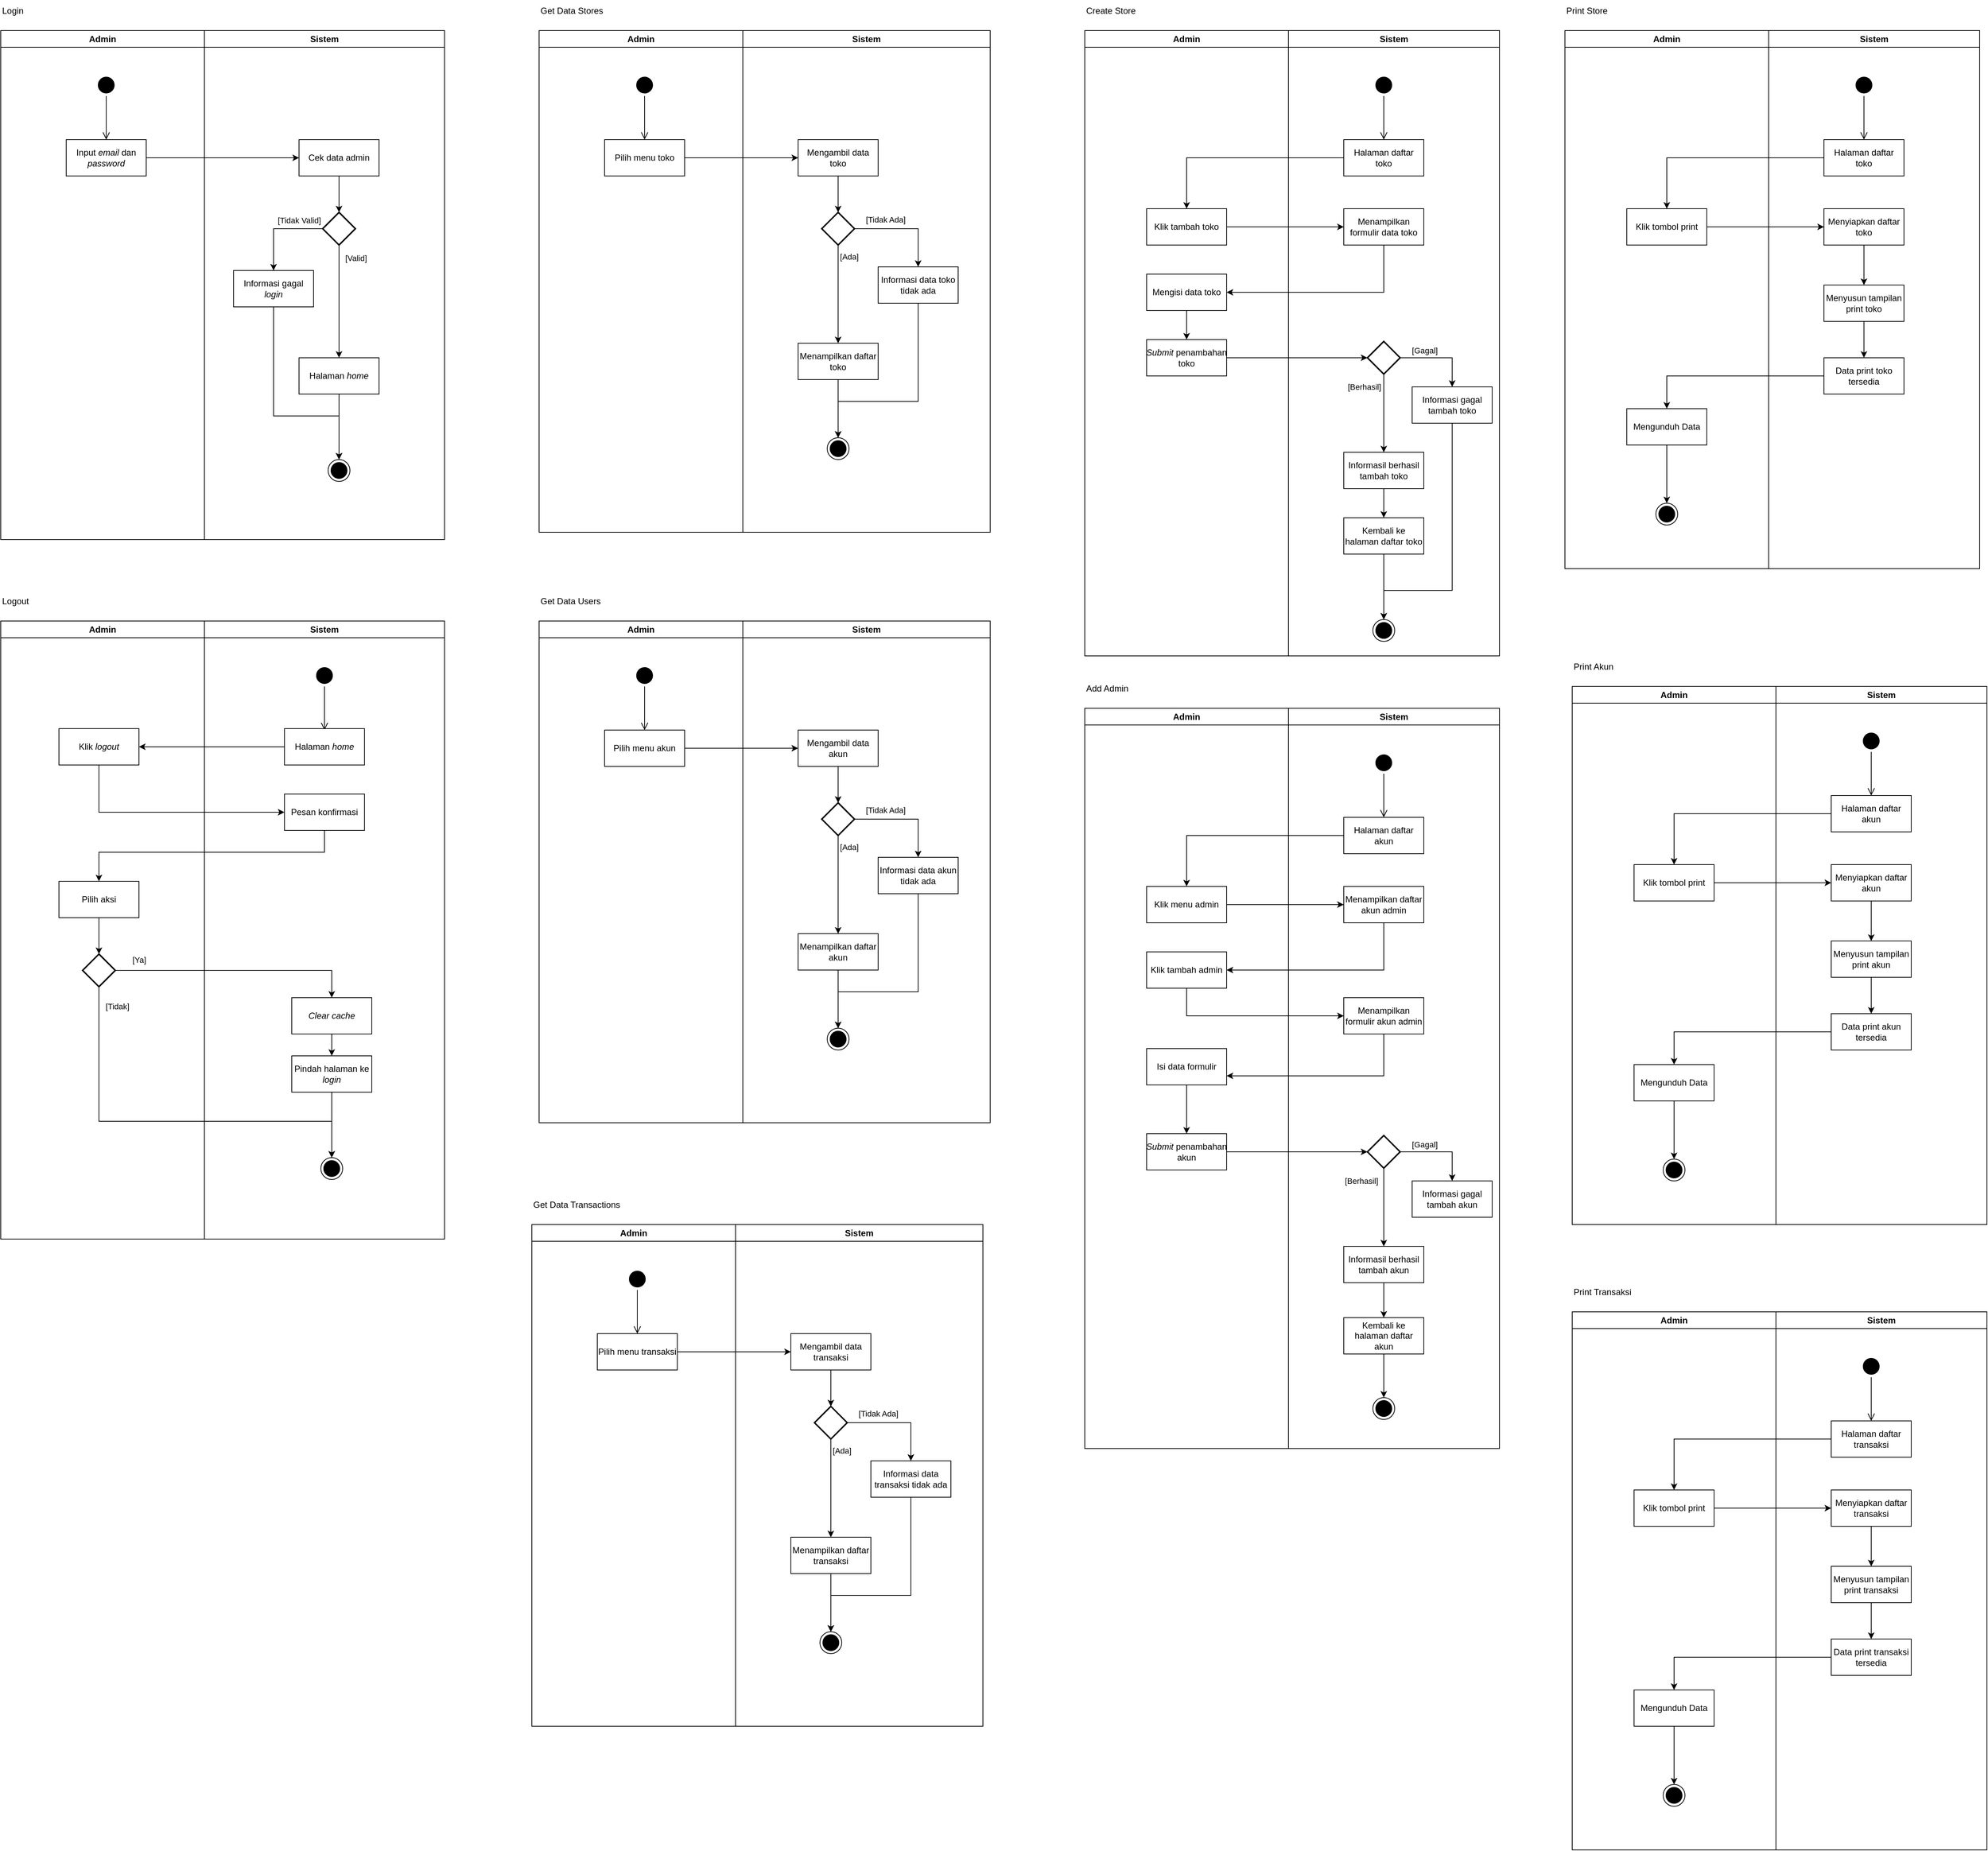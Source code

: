 <mxfile version="21.6.3" type="github">
  <diagram name="Page-1" id="6IB2YvkC9LSRLN1tW4_e">
    <mxGraphModel dx="4797" dy="2580" grid="1" gridSize="10" guides="1" tooltips="1" connect="1" arrows="1" fold="1" page="1" pageScale="1" pageWidth="827" pageHeight="1169" math="0" shadow="0">
      <root>
        <mxCell id="0" />
        <mxCell id="1" parent="0" />
        <mxCell id="mKlmTBmX9hLesUf-V7IB-21" value="" style="group;movable=1;resizable=1;rotatable=1;deletable=1;editable=1;locked=0;connectable=1;" parent="1" vertex="1" connectable="0">
          <mxGeometry x="-160" y="110" width="610" height="700" as="geometry" />
        </mxCell>
        <mxCell id="mKlmTBmX9hLesUf-V7IB-1" value="Admin" style="swimlane;whiteSpace=wrap;html=1;movable=1;resizable=1;rotatable=1;deletable=1;editable=1;locked=0;connectable=1;" parent="mKlmTBmX9hLesUf-V7IB-21" vertex="1">
          <mxGeometry width="280" height="700" as="geometry" />
        </mxCell>
        <mxCell id="mKlmTBmX9hLesUf-V7IB-3" value="" style="ellipse;html=1;shape=startState;fillColor=#000000;strokeColor=#030000;movable=1;resizable=1;rotatable=1;deletable=1;editable=1;locked=0;connectable=1;" parent="mKlmTBmX9hLesUf-V7IB-1" vertex="1">
          <mxGeometry x="130" y="60" width="30" height="30" as="geometry" />
        </mxCell>
        <mxCell id="mKlmTBmX9hLesUf-V7IB-4" value="" style="edgeStyle=orthogonalEdgeStyle;html=1;verticalAlign=bottom;endArrow=open;endSize=8;strokeColor=#030000;rounded=0;movable=1;resizable=1;rotatable=1;deletable=1;editable=1;locked=0;connectable=1;" parent="mKlmTBmX9hLesUf-V7IB-1" source="mKlmTBmX9hLesUf-V7IB-3" edge="1">
          <mxGeometry relative="1" as="geometry">
            <mxPoint x="145" y="150" as="targetPoint" />
          </mxGeometry>
        </mxCell>
        <mxCell id="mKlmTBmX9hLesUf-V7IB-5" value="Input &lt;i&gt;email&lt;/i&gt; dan &lt;i&gt;password&lt;/i&gt;" style="html=1;whiteSpace=wrap;movable=1;resizable=1;rotatable=1;deletable=1;editable=1;locked=0;connectable=1;" parent="mKlmTBmX9hLesUf-V7IB-1" vertex="1">
          <mxGeometry x="90" y="150" width="110" height="50" as="geometry" />
        </mxCell>
        <mxCell id="mKlmTBmX9hLesUf-V7IB-2" value="Sistem" style="swimlane;whiteSpace=wrap;html=1;movable=1;resizable=1;rotatable=1;deletable=1;editable=1;locked=0;connectable=1;" parent="mKlmTBmX9hLesUf-V7IB-21" vertex="1">
          <mxGeometry x="280" width="330" height="700" as="geometry" />
        </mxCell>
        <mxCell id="mKlmTBmX9hLesUf-V7IB-12" style="edgeStyle=orthogonalEdgeStyle;rounded=0;orthogonalLoop=1;jettySize=auto;html=1;movable=1;resizable=1;rotatable=1;deletable=1;editable=1;locked=0;connectable=1;" parent="mKlmTBmX9hLesUf-V7IB-2" source="mKlmTBmX9hLesUf-V7IB-6" target="mKlmTBmX9hLesUf-V7IB-8" edge="1">
          <mxGeometry relative="1" as="geometry" />
        </mxCell>
        <mxCell id="mKlmTBmX9hLesUf-V7IB-6" value="Cek data admin" style="html=1;whiteSpace=wrap;movable=1;resizable=1;rotatable=1;deletable=1;editable=1;locked=0;connectable=1;" parent="mKlmTBmX9hLesUf-V7IB-2" vertex="1">
          <mxGeometry x="130" y="150" width="110" height="50" as="geometry" />
        </mxCell>
        <mxCell id="mKlmTBmX9hLesUf-V7IB-14" value="" style="edgeStyle=orthogonalEdgeStyle;rounded=0;orthogonalLoop=1;jettySize=auto;html=1;movable=1;resizable=1;rotatable=1;deletable=1;editable=1;locked=0;connectable=1;" parent="mKlmTBmX9hLesUf-V7IB-2" source="mKlmTBmX9hLesUf-V7IB-8" target="mKlmTBmX9hLesUf-V7IB-13" edge="1">
          <mxGeometry relative="1" as="geometry" />
        </mxCell>
        <mxCell id="mKlmTBmX9hLesUf-V7IB-18" value="[Valid]" style="edgeLabel;html=1;align=center;verticalAlign=middle;resizable=1;points=[];movable=1;rotatable=1;deletable=1;editable=1;locked=0;connectable=1;" parent="mKlmTBmX9hLesUf-V7IB-14" vertex="1" connectable="0">
          <mxGeometry x="-0.773" y="3" relative="1" as="geometry">
            <mxPoint x="20" as="offset" />
          </mxGeometry>
        </mxCell>
        <mxCell id="mKlmTBmX9hLesUf-V7IB-16" style="edgeStyle=orthogonalEdgeStyle;rounded=0;orthogonalLoop=1;jettySize=auto;html=1;exitX=0;exitY=0.5;exitDx=0;exitDy=0;exitPerimeter=0;movable=1;resizable=1;rotatable=1;deletable=1;editable=1;locked=0;connectable=1;" parent="mKlmTBmX9hLesUf-V7IB-2" source="mKlmTBmX9hLesUf-V7IB-8" target="mKlmTBmX9hLesUf-V7IB-15" edge="1">
          <mxGeometry relative="1" as="geometry" />
        </mxCell>
        <mxCell id="mKlmTBmX9hLesUf-V7IB-17" value="[Tidak Valid]" style="edgeLabel;html=1;align=center;verticalAlign=middle;resizable=1;points=[];movable=1;rotatable=1;deletable=1;editable=1;locked=0;connectable=1;" parent="mKlmTBmX9hLesUf-V7IB-16" vertex="1" connectable="0">
          <mxGeometry x="-0.512" relative="1" as="geometry">
            <mxPoint x="-2" y="-12" as="offset" />
          </mxGeometry>
        </mxCell>
        <mxCell id="mKlmTBmX9hLesUf-V7IB-8" value="" style="strokeWidth=2;html=1;shape=mxgraph.flowchart.decision;whiteSpace=wrap;movable=1;resizable=1;rotatable=1;deletable=1;editable=1;locked=0;connectable=1;" parent="mKlmTBmX9hLesUf-V7IB-2" vertex="1">
          <mxGeometry x="162.5" y="250" width="45" height="45" as="geometry" />
        </mxCell>
        <mxCell id="mKlmTBmX9hLesUf-V7IB-20" value="" style="edgeStyle=orthogonalEdgeStyle;rounded=0;orthogonalLoop=1;jettySize=auto;html=1;movable=1;resizable=1;rotatable=1;deletable=1;editable=1;locked=0;connectable=1;" parent="mKlmTBmX9hLesUf-V7IB-2" source="mKlmTBmX9hLesUf-V7IB-13" target="mKlmTBmX9hLesUf-V7IB-19" edge="1">
          <mxGeometry relative="1" as="geometry" />
        </mxCell>
        <mxCell id="mKlmTBmX9hLesUf-V7IB-13" value="Halaman &lt;i&gt;home&lt;/i&gt;" style="html=1;whiteSpace=wrap;movable=1;resizable=1;rotatable=1;deletable=1;editable=1;locked=0;connectable=1;" parent="mKlmTBmX9hLesUf-V7IB-2" vertex="1">
          <mxGeometry x="130" y="450" width="110" height="50" as="geometry" />
        </mxCell>
        <mxCell id="mKlmTBmX9hLesUf-V7IB-15" value="Informasi gagal &lt;i&gt;login&lt;/i&gt;" style="html=1;whiteSpace=wrap;movable=1;resizable=1;rotatable=1;deletable=1;editable=1;locked=0;connectable=1;" parent="mKlmTBmX9hLesUf-V7IB-2" vertex="1">
          <mxGeometry x="40" y="330" width="110" height="50" as="geometry" />
        </mxCell>
        <mxCell id="mKlmTBmX9hLesUf-V7IB-19" value="" style="ellipse;html=1;shape=endState;fillColor=#000000;strokeColor=#000000;movable=1;resizable=1;rotatable=1;deletable=1;editable=1;locked=0;connectable=1;" parent="mKlmTBmX9hLesUf-V7IB-2" vertex="1">
          <mxGeometry x="170" y="590" width="30" height="30" as="geometry" />
        </mxCell>
        <mxCell id="mKlmTBmX9hLesUf-V7IB-62" style="edgeStyle=orthogonalEdgeStyle;rounded=0;orthogonalLoop=1;jettySize=auto;html=1;exitX=0.5;exitY=1;exitDx=0;exitDy=0;" parent="mKlmTBmX9hLesUf-V7IB-2" source="mKlmTBmX9hLesUf-V7IB-15" edge="1">
          <mxGeometry relative="1" as="geometry">
            <mxPoint x="185" y="590" as="targetPoint" />
            <Array as="points">
              <mxPoint x="95" y="530" />
              <mxPoint x="185" y="530" />
            </Array>
          </mxGeometry>
        </mxCell>
        <mxCell id="mKlmTBmX9hLesUf-V7IB-7" style="edgeStyle=orthogonalEdgeStyle;rounded=0;orthogonalLoop=1;jettySize=auto;html=1;entryX=0;entryY=0.5;entryDx=0;entryDy=0;movable=1;resizable=1;rotatable=1;deletable=1;editable=1;locked=0;connectable=1;" parent="mKlmTBmX9hLesUf-V7IB-21" source="mKlmTBmX9hLesUf-V7IB-5" target="mKlmTBmX9hLesUf-V7IB-6" edge="1">
          <mxGeometry relative="1" as="geometry" />
        </mxCell>
        <mxCell id="mKlmTBmX9hLesUf-V7IB-42" value="Admin" style="swimlane;whiteSpace=wrap;html=1;" parent="1" vertex="1">
          <mxGeometry x="580" y="110" width="280" height="690" as="geometry" />
        </mxCell>
        <mxCell id="mKlmTBmX9hLesUf-V7IB-43" value="" style="ellipse;html=1;shape=startState;fillColor=#000000;strokeColor=#030000;" parent="mKlmTBmX9hLesUf-V7IB-42" vertex="1">
          <mxGeometry x="130" y="60" width="30" height="30" as="geometry" />
        </mxCell>
        <mxCell id="mKlmTBmX9hLesUf-V7IB-44" value="" style="edgeStyle=orthogonalEdgeStyle;html=1;verticalAlign=bottom;endArrow=open;endSize=8;strokeColor=#030000;rounded=0;" parent="mKlmTBmX9hLesUf-V7IB-42" source="mKlmTBmX9hLesUf-V7IB-43" edge="1">
          <mxGeometry relative="1" as="geometry">
            <mxPoint x="145" y="150" as="targetPoint" />
          </mxGeometry>
        </mxCell>
        <mxCell id="mKlmTBmX9hLesUf-V7IB-45" value="Pilih menu toko" style="html=1;whiteSpace=wrap;" parent="mKlmTBmX9hLesUf-V7IB-42" vertex="1">
          <mxGeometry x="90" y="150" width="110" height="50" as="geometry" />
        </mxCell>
        <mxCell id="mKlmTBmX9hLesUf-V7IB-46" value="Sistem" style="swimlane;whiteSpace=wrap;html=1;movable=1;resizable=1;rotatable=1;deletable=1;editable=1;locked=0;connectable=1;" parent="1" vertex="1">
          <mxGeometry x="860" y="110" width="340" height="690" as="geometry" />
        </mxCell>
        <mxCell id="mKlmTBmX9hLesUf-V7IB-47" style="edgeStyle=orthogonalEdgeStyle;rounded=0;orthogonalLoop=1;jettySize=auto;html=1;" parent="mKlmTBmX9hLesUf-V7IB-46" source="mKlmTBmX9hLesUf-V7IB-48" target="mKlmTBmX9hLesUf-V7IB-53" edge="1">
          <mxGeometry relative="1" as="geometry" />
        </mxCell>
        <mxCell id="mKlmTBmX9hLesUf-V7IB-48" value="Mengambil data toko" style="html=1;whiteSpace=wrap;movable=1;resizable=1;rotatable=1;deletable=1;editable=1;locked=0;connectable=1;" parent="mKlmTBmX9hLesUf-V7IB-46" vertex="1">
          <mxGeometry x="76" y="150" width="110" height="50" as="geometry" />
        </mxCell>
        <mxCell id="mKlmTBmX9hLesUf-V7IB-49" value="" style="edgeStyle=orthogonalEdgeStyle;rounded=0;orthogonalLoop=1;jettySize=auto;html=1;" parent="mKlmTBmX9hLesUf-V7IB-46" source="mKlmTBmX9hLesUf-V7IB-53" target="mKlmTBmX9hLesUf-V7IB-55" edge="1">
          <mxGeometry relative="1" as="geometry" />
        </mxCell>
        <mxCell id="mKlmTBmX9hLesUf-V7IB-50" value="[Ada]" style="edgeLabel;html=1;align=center;verticalAlign=middle;resizable=0;points=[];" parent="mKlmTBmX9hLesUf-V7IB-49" vertex="1" connectable="0">
          <mxGeometry x="-0.773" y="3" relative="1" as="geometry">
            <mxPoint x="12" as="offset" />
          </mxGeometry>
        </mxCell>
        <mxCell id="mKlmTBmX9hLesUf-V7IB-63" style="edgeStyle=orthogonalEdgeStyle;rounded=0;orthogonalLoop=1;jettySize=auto;html=1;exitX=1;exitY=0.5;exitDx=0;exitDy=0;exitPerimeter=0;entryX=0.5;entryY=0;entryDx=0;entryDy=0;" parent="mKlmTBmX9hLesUf-V7IB-46" source="mKlmTBmX9hLesUf-V7IB-53" target="mKlmTBmX9hLesUf-V7IB-56" edge="1">
          <mxGeometry relative="1" as="geometry" />
        </mxCell>
        <mxCell id="mKlmTBmX9hLesUf-V7IB-64" value="[Tidak Ada]" style="edgeLabel;html=1;align=center;verticalAlign=middle;resizable=0;points=[];" parent="mKlmTBmX9hLesUf-V7IB-63" vertex="1" connectable="0">
          <mxGeometry x="-0.547" relative="1" as="geometry">
            <mxPoint x="11" y="-13" as="offset" />
          </mxGeometry>
        </mxCell>
        <mxCell id="mKlmTBmX9hLesUf-V7IB-53" value="" style="strokeWidth=2;html=1;shape=mxgraph.flowchart.decision;whiteSpace=wrap;" parent="mKlmTBmX9hLesUf-V7IB-46" vertex="1">
          <mxGeometry x="108.5" y="250" width="45" height="45" as="geometry" />
        </mxCell>
        <mxCell id="mKlmTBmX9hLesUf-V7IB-164" value="" style="edgeStyle=orthogonalEdgeStyle;rounded=0;orthogonalLoop=1;jettySize=auto;html=1;" parent="mKlmTBmX9hLesUf-V7IB-46" source="mKlmTBmX9hLesUf-V7IB-55" target="mKlmTBmX9hLesUf-V7IB-163" edge="1">
          <mxGeometry relative="1" as="geometry" />
        </mxCell>
        <mxCell id="mKlmTBmX9hLesUf-V7IB-55" value="Menampilkan daftar toko" style="html=1;whiteSpace=wrap;" parent="mKlmTBmX9hLesUf-V7IB-46" vertex="1">
          <mxGeometry x="76" y="430" width="110" height="50" as="geometry" />
        </mxCell>
        <mxCell id="mKlmTBmX9hLesUf-V7IB-165" style="edgeStyle=orthogonalEdgeStyle;rounded=0;orthogonalLoop=1;jettySize=auto;html=1;exitX=0.5;exitY=1;exitDx=0;exitDy=0;entryX=0.5;entryY=0;entryDx=0;entryDy=0;" parent="mKlmTBmX9hLesUf-V7IB-46" source="mKlmTBmX9hLesUf-V7IB-56" target="mKlmTBmX9hLesUf-V7IB-163" edge="1">
          <mxGeometry relative="1" as="geometry">
            <Array as="points">
              <mxPoint x="241" y="510" />
              <mxPoint x="131" y="510" />
            </Array>
          </mxGeometry>
        </mxCell>
        <mxCell id="mKlmTBmX9hLesUf-V7IB-56" value="Informasi data toko tidak ada" style="html=1;whiteSpace=wrap;" parent="mKlmTBmX9hLesUf-V7IB-46" vertex="1">
          <mxGeometry x="186" y="325" width="110" height="50" as="geometry" />
        </mxCell>
        <mxCell id="mKlmTBmX9hLesUf-V7IB-163" value="" style="ellipse;html=1;shape=endState;fillColor=#000000;strokeColor=#000000;movable=1;resizable=1;rotatable=1;deletable=1;editable=1;locked=0;connectable=1;" parent="mKlmTBmX9hLesUf-V7IB-46" vertex="1">
          <mxGeometry x="116" y="560" width="30" height="30" as="geometry" />
        </mxCell>
        <mxCell id="mKlmTBmX9hLesUf-V7IB-58" style="edgeStyle=orthogonalEdgeStyle;rounded=0;orthogonalLoop=1;jettySize=auto;html=1;entryX=0;entryY=0.5;entryDx=0;entryDy=0;" parent="1" source="mKlmTBmX9hLesUf-V7IB-45" target="mKlmTBmX9hLesUf-V7IB-48" edge="1">
          <mxGeometry relative="1" as="geometry" />
        </mxCell>
        <mxCell id="mKlmTBmX9hLesUf-V7IB-118" value="Admin" style="swimlane;whiteSpace=wrap;html=1;" parent="1" vertex="1">
          <mxGeometry x="1330" y="110" width="280" height="860" as="geometry" />
        </mxCell>
        <mxCell id="mKlmTBmX9hLesUf-V7IB-130" value="Klik tambah toko" style="html=1;whiteSpace=wrap;" parent="mKlmTBmX9hLesUf-V7IB-118" vertex="1">
          <mxGeometry x="85" y="245" width="110" height="50" as="geometry" />
        </mxCell>
        <mxCell id="mKlmTBmX9hLesUf-V7IB-131" value="" style="edgeStyle=orthogonalEdgeStyle;rounded=0;orthogonalLoop=1;jettySize=auto;html=1;" parent="mKlmTBmX9hLesUf-V7IB-118" source="mKlmTBmX9hLesUf-V7IB-132" target="mKlmTBmX9hLesUf-V7IB-133" edge="1">
          <mxGeometry relative="1" as="geometry" />
        </mxCell>
        <mxCell id="mKlmTBmX9hLesUf-V7IB-132" value="Mengisi data toko" style="html=1;whiteSpace=wrap;" parent="mKlmTBmX9hLesUf-V7IB-118" vertex="1">
          <mxGeometry x="85" y="335" width="110" height="50" as="geometry" />
        </mxCell>
        <mxCell id="mKlmTBmX9hLesUf-V7IB-133" value="&lt;i&gt;Submit&lt;/i&gt;&amp;nbsp;penambahan toko" style="html=1;whiteSpace=wrap;" parent="mKlmTBmX9hLesUf-V7IB-118" vertex="1">
          <mxGeometry x="85" y="425" width="110" height="50" as="geometry" />
        </mxCell>
        <mxCell id="mKlmTBmX9hLesUf-V7IB-134" value="Sistem" style="swimlane;whiteSpace=wrap;html=1;movable=1;resizable=1;rotatable=1;deletable=1;editable=1;locked=0;connectable=1;" parent="1" vertex="1">
          <mxGeometry x="1610" y="110" width="290" height="860" as="geometry" />
        </mxCell>
        <mxCell id="mKlmTBmX9hLesUf-V7IB-136" value="Halaman daftar toko" style="html=1;whiteSpace=wrap;movable=1;resizable=1;rotatable=1;deletable=1;editable=1;locked=0;connectable=1;" parent="mKlmTBmX9hLesUf-V7IB-134" vertex="1">
          <mxGeometry x="76" y="150" width="110" height="50" as="geometry" />
        </mxCell>
        <mxCell id="mKlmTBmX9hLesUf-V7IB-154" value="Menampilkan formulir data toko" style="html=1;whiteSpace=wrap;" parent="mKlmTBmX9hLesUf-V7IB-134" vertex="1">
          <mxGeometry x="76" y="245" width="110" height="50" as="geometry" />
        </mxCell>
        <mxCell id="mKlmTBmX9hLesUf-V7IB-119" value="" style="ellipse;html=1;shape=startState;fillColor=#000000;strokeColor=#030000;" parent="mKlmTBmX9hLesUf-V7IB-134" vertex="1">
          <mxGeometry x="116" y="60" width="30" height="30" as="geometry" />
        </mxCell>
        <mxCell id="mKlmTBmX9hLesUf-V7IB-120" value="" style="edgeStyle=orthogonalEdgeStyle;html=1;verticalAlign=bottom;endArrow=open;endSize=8;strokeColor=#030000;rounded=0;" parent="mKlmTBmX9hLesUf-V7IB-134" source="mKlmTBmX9hLesUf-V7IB-119" edge="1">
          <mxGeometry relative="1" as="geometry">
            <mxPoint x="131" y="150" as="targetPoint" />
            <Array as="points">
              <mxPoint x="131" y="100" />
              <mxPoint x="131" y="100" />
            </Array>
          </mxGeometry>
        </mxCell>
        <mxCell id="mKlmTBmX9hLesUf-V7IB-177" style="edgeStyle=orthogonalEdgeStyle;rounded=0;orthogonalLoop=1;jettySize=auto;html=1;exitX=1;exitY=0.5;exitDx=0;exitDy=0;exitPerimeter=0;entryX=0.5;entryY=0;entryDx=0;entryDy=0;" parent="mKlmTBmX9hLesUf-V7IB-134" source="mKlmTBmX9hLesUf-V7IB-174" target="mKlmTBmX9hLesUf-V7IB-176" edge="1">
          <mxGeometry relative="1" as="geometry" />
        </mxCell>
        <mxCell id="mKlmTBmX9hLesUf-V7IB-183" value="[Gagal]" style="edgeLabel;html=1;align=center;verticalAlign=middle;resizable=0;points=[];" parent="mKlmTBmX9hLesUf-V7IB-177" vertex="1" connectable="0">
          <mxGeometry x="-0.462" relative="1" as="geometry">
            <mxPoint x="3" y="-10" as="offset" />
          </mxGeometry>
        </mxCell>
        <mxCell id="mKlmTBmX9hLesUf-V7IB-179" style="edgeStyle=orthogonalEdgeStyle;rounded=0;orthogonalLoop=1;jettySize=auto;html=1;exitX=0.5;exitY=1;exitDx=0;exitDy=0;exitPerimeter=0;" parent="mKlmTBmX9hLesUf-V7IB-134" source="mKlmTBmX9hLesUf-V7IB-174" target="mKlmTBmX9hLesUf-V7IB-178" edge="1">
          <mxGeometry relative="1" as="geometry" />
        </mxCell>
        <mxCell id="mKlmTBmX9hLesUf-V7IB-198" value="[Berhasil]" style="edgeLabel;html=1;align=center;verticalAlign=middle;resizable=0;points=[];" parent="mKlmTBmX9hLesUf-V7IB-179" vertex="1" connectable="0">
          <mxGeometry x="-0.561" y="1" relative="1" as="geometry">
            <mxPoint x="-28" y="-6" as="offset" />
          </mxGeometry>
        </mxCell>
        <mxCell id="mKlmTBmX9hLesUf-V7IB-174" value="" style="strokeWidth=2;html=1;shape=mxgraph.flowchart.decision;whiteSpace=wrap;" parent="mKlmTBmX9hLesUf-V7IB-134" vertex="1">
          <mxGeometry x="108.5" y="427.5" width="45" height="45" as="geometry" />
        </mxCell>
        <mxCell id="mKlmTBmX9hLesUf-V7IB-182" style="edgeStyle=orthogonalEdgeStyle;rounded=0;orthogonalLoop=1;jettySize=auto;html=1;exitX=0.5;exitY=1;exitDx=0;exitDy=0;entryX=0.5;entryY=0;entryDx=0;entryDy=0;" parent="mKlmTBmX9hLesUf-V7IB-134" source="mKlmTBmX9hLesUf-V7IB-176" target="mKlmTBmX9hLesUf-V7IB-180" edge="1">
          <mxGeometry relative="1" as="geometry">
            <Array as="points">
              <mxPoint x="225" y="770" />
              <mxPoint x="131" y="770" />
            </Array>
            <mxPoint x="225" y="660" as="sourcePoint" />
          </mxGeometry>
        </mxCell>
        <mxCell id="mKlmTBmX9hLesUf-V7IB-176" value="Informasi gagal tambah toko" style="html=1;whiteSpace=wrap;" parent="mKlmTBmX9hLesUf-V7IB-134" vertex="1">
          <mxGeometry x="170" y="490" width="110" height="50" as="geometry" />
        </mxCell>
        <mxCell id="Cweh-Wj49umTuit783RZ-101" style="edgeStyle=orthogonalEdgeStyle;rounded=0;orthogonalLoop=1;jettySize=auto;html=1;exitX=0.5;exitY=1;exitDx=0;exitDy=0;entryX=0.5;entryY=0;entryDx=0;entryDy=0;" parent="mKlmTBmX9hLesUf-V7IB-134" source="mKlmTBmX9hLesUf-V7IB-178" target="Cweh-Wj49umTuit783RZ-100" edge="1">
          <mxGeometry relative="1" as="geometry" />
        </mxCell>
        <mxCell id="mKlmTBmX9hLesUf-V7IB-178" value="Informasil berhasil tambah toko" style="html=1;whiteSpace=wrap;" parent="mKlmTBmX9hLesUf-V7IB-134" vertex="1">
          <mxGeometry x="76" y="580" width="110" height="50" as="geometry" />
        </mxCell>
        <mxCell id="mKlmTBmX9hLesUf-V7IB-180" value="" style="ellipse;html=1;shape=endState;fillColor=#000000;strokeColor=#000000;movable=1;resizable=1;rotatable=1;deletable=1;editable=1;locked=0;connectable=1;" parent="mKlmTBmX9hLesUf-V7IB-134" vertex="1">
          <mxGeometry x="116" y="810" width="30" height="30" as="geometry" />
        </mxCell>
        <mxCell id="Cweh-Wj49umTuit783RZ-102" value="" style="edgeStyle=orthogonalEdgeStyle;rounded=0;orthogonalLoop=1;jettySize=auto;html=1;" parent="mKlmTBmX9hLesUf-V7IB-134" source="Cweh-Wj49umTuit783RZ-100" target="mKlmTBmX9hLesUf-V7IB-180" edge="1">
          <mxGeometry relative="1" as="geometry" />
        </mxCell>
        <mxCell id="Cweh-Wj49umTuit783RZ-100" value="Kembali ke halaman daftar toko" style="html=1;whiteSpace=wrap;" parent="mKlmTBmX9hLesUf-V7IB-134" vertex="1">
          <mxGeometry x="76" y="670" width="110" height="50" as="geometry" />
        </mxCell>
        <mxCell id="mKlmTBmX9hLesUf-V7IB-161" style="edgeStyle=orthogonalEdgeStyle;rounded=0;orthogonalLoop=1;jettySize=auto;html=1;exitX=1;exitY=0.5;exitDx=0;exitDy=0;" parent="1" source="mKlmTBmX9hLesUf-V7IB-130" target="mKlmTBmX9hLesUf-V7IB-154" edge="1">
          <mxGeometry relative="1" as="geometry" />
        </mxCell>
        <mxCell id="mKlmTBmX9hLesUf-V7IB-162" style="edgeStyle=orthogonalEdgeStyle;rounded=0;orthogonalLoop=1;jettySize=auto;html=1;entryX=1;entryY=0.5;entryDx=0;entryDy=0;" parent="1" source="mKlmTBmX9hLesUf-V7IB-154" target="mKlmTBmX9hLesUf-V7IB-132" edge="1">
          <mxGeometry relative="1" as="geometry">
            <Array as="points">
              <mxPoint x="1741" y="470" />
            </Array>
          </mxGeometry>
        </mxCell>
        <mxCell id="mKlmTBmX9hLesUf-V7IB-135" style="edgeStyle=orthogonalEdgeStyle;rounded=0;orthogonalLoop=1;jettySize=auto;html=1;" parent="1" source="mKlmTBmX9hLesUf-V7IB-136" target="mKlmTBmX9hLesUf-V7IB-130" edge="1">
          <mxGeometry relative="1" as="geometry">
            <mxPoint x="1741" y="360" as="targetPoint" />
          </mxGeometry>
        </mxCell>
        <mxCell id="mKlmTBmX9hLesUf-V7IB-175" style="edgeStyle=orthogonalEdgeStyle;rounded=0;orthogonalLoop=1;jettySize=auto;html=1;exitX=1;exitY=0.5;exitDx=0;exitDy=0;" parent="1" source="mKlmTBmX9hLesUf-V7IB-133" target="mKlmTBmX9hLesUf-V7IB-174" edge="1">
          <mxGeometry relative="1" as="geometry" />
        </mxCell>
        <mxCell id="Cweh-Wj49umTuit783RZ-1" value="Login" style="text;html=1;align=left;verticalAlign=middle;resizable=0;points=[];autosize=1;strokeColor=none;fillColor=none;" parent="1" vertex="1">
          <mxGeometry x="-160" y="68" width="50" height="30" as="geometry" />
        </mxCell>
        <mxCell id="Cweh-Wj49umTuit783RZ-2" value="Get Data Stores" style="text;html=1;align=left;verticalAlign=middle;resizable=0;points=[];autosize=1;strokeColor=none;fillColor=none;" parent="1" vertex="1">
          <mxGeometry x="580" y="68" width="110" height="30" as="geometry" />
        </mxCell>
        <mxCell id="Cweh-Wj49umTuit783RZ-3" value="Create Store" style="text;html=1;align=left;verticalAlign=middle;resizable=0;points=[];autosize=1;strokeColor=none;fillColor=none;" parent="1" vertex="1">
          <mxGeometry x="1330" y="68" width="90" height="30" as="geometry" />
        </mxCell>
        <mxCell id="Cweh-Wj49umTuit783RZ-4" value="Admin" style="swimlane;whiteSpace=wrap;html=1;" parent="1" vertex="1">
          <mxGeometry x="580" y="922" width="280" height="690" as="geometry" />
        </mxCell>
        <mxCell id="Cweh-Wj49umTuit783RZ-5" value="" style="ellipse;html=1;shape=startState;fillColor=#000000;strokeColor=#030000;" parent="Cweh-Wj49umTuit783RZ-4" vertex="1">
          <mxGeometry x="130" y="60" width="30" height="30" as="geometry" />
        </mxCell>
        <mxCell id="Cweh-Wj49umTuit783RZ-6" value="" style="edgeStyle=orthogonalEdgeStyle;html=1;verticalAlign=bottom;endArrow=open;endSize=8;strokeColor=#030000;rounded=0;" parent="Cweh-Wj49umTuit783RZ-4" source="Cweh-Wj49umTuit783RZ-5" edge="1">
          <mxGeometry relative="1" as="geometry">
            <mxPoint x="145" y="150" as="targetPoint" />
          </mxGeometry>
        </mxCell>
        <mxCell id="Cweh-Wj49umTuit783RZ-7" value="Pilih menu akun" style="html=1;whiteSpace=wrap;" parent="Cweh-Wj49umTuit783RZ-4" vertex="1">
          <mxGeometry x="90" y="150" width="110" height="50" as="geometry" />
        </mxCell>
        <mxCell id="Cweh-Wj49umTuit783RZ-8" value="Sistem" style="swimlane;whiteSpace=wrap;html=1;movable=1;resizable=1;rotatable=1;deletable=1;editable=1;locked=0;connectable=1;" parent="1" vertex="1">
          <mxGeometry x="860" y="922" width="340" height="690" as="geometry" />
        </mxCell>
        <mxCell id="Cweh-Wj49umTuit783RZ-9" style="edgeStyle=orthogonalEdgeStyle;rounded=0;orthogonalLoop=1;jettySize=auto;html=1;" parent="Cweh-Wj49umTuit783RZ-8" source="Cweh-Wj49umTuit783RZ-10" target="Cweh-Wj49umTuit783RZ-15" edge="1">
          <mxGeometry relative="1" as="geometry" />
        </mxCell>
        <mxCell id="Cweh-Wj49umTuit783RZ-10" value="Mengambil data akun" style="html=1;whiteSpace=wrap;movable=1;resizable=1;rotatable=1;deletable=1;editable=1;locked=0;connectable=1;" parent="Cweh-Wj49umTuit783RZ-8" vertex="1">
          <mxGeometry x="76" y="150" width="110" height="50" as="geometry" />
        </mxCell>
        <mxCell id="Cweh-Wj49umTuit783RZ-11" value="" style="edgeStyle=orthogonalEdgeStyle;rounded=0;orthogonalLoop=1;jettySize=auto;html=1;" parent="Cweh-Wj49umTuit783RZ-8" source="Cweh-Wj49umTuit783RZ-15" target="Cweh-Wj49umTuit783RZ-17" edge="1">
          <mxGeometry relative="1" as="geometry" />
        </mxCell>
        <mxCell id="Cweh-Wj49umTuit783RZ-12" value="[Ada]" style="edgeLabel;html=1;align=center;verticalAlign=middle;resizable=0;points=[];" parent="Cweh-Wj49umTuit783RZ-11" vertex="1" connectable="0">
          <mxGeometry x="-0.773" y="3" relative="1" as="geometry">
            <mxPoint x="12" as="offset" />
          </mxGeometry>
        </mxCell>
        <mxCell id="Cweh-Wj49umTuit783RZ-13" style="edgeStyle=orthogonalEdgeStyle;rounded=0;orthogonalLoop=1;jettySize=auto;html=1;exitX=1;exitY=0.5;exitDx=0;exitDy=0;exitPerimeter=0;entryX=0.5;entryY=0;entryDx=0;entryDy=0;" parent="Cweh-Wj49umTuit783RZ-8" source="Cweh-Wj49umTuit783RZ-15" target="Cweh-Wj49umTuit783RZ-19" edge="1">
          <mxGeometry relative="1" as="geometry" />
        </mxCell>
        <mxCell id="Cweh-Wj49umTuit783RZ-14" value="[Tidak Ada]" style="edgeLabel;html=1;align=center;verticalAlign=middle;resizable=0;points=[];" parent="Cweh-Wj49umTuit783RZ-13" vertex="1" connectable="0">
          <mxGeometry x="-0.547" relative="1" as="geometry">
            <mxPoint x="11" y="-13" as="offset" />
          </mxGeometry>
        </mxCell>
        <mxCell id="Cweh-Wj49umTuit783RZ-15" value="" style="strokeWidth=2;html=1;shape=mxgraph.flowchart.decision;whiteSpace=wrap;" parent="Cweh-Wj49umTuit783RZ-8" vertex="1">
          <mxGeometry x="108.5" y="250" width="45" height="45" as="geometry" />
        </mxCell>
        <mxCell id="Cweh-Wj49umTuit783RZ-16" value="" style="edgeStyle=orthogonalEdgeStyle;rounded=0;orthogonalLoop=1;jettySize=auto;html=1;" parent="Cweh-Wj49umTuit783RZ-8" source="Cweh-Wj49umTuit783RZ-17" target="Cweh-Wj49umTuit783RZ-20" edge="1">
          <mxGeometry relative="1" as="geometry" />
        </mxCell>
        <mxCell id="Cweh-Wj49umTuit783RZ-17" value="Menampilkan daftar akun" style="html=1;whiteSpace=wrap;" parent="Cweh-Wj49umTuit783RZ-8" vertex="1">
          <mxGeometry x="76" y="430" width="110" height="50" as="geometry" />
        </mxCell>
        <mxCell id="Cweh-Wj49umTuit783RZ-18" style="edgeStyle=orthogonalEdgeStyle;rounded=0;orthogonalLoop=1;jettySize=auto;html=1;exitX=0.5;exitY=1;exitDx=0;exitDy=0;entryX=0.5;entryY=0;entryDx=0;entryDy=0;" parent="Cweh-Wj49umTuit783RZ-8" source="Cweh-Wj49umTuit783RZ-19" target="Cweh-Wj49umTuit783RZ-20" edge="1">
          <mxGeometry relative="1" as="geometry">
            <Array as="points">
              <mxPoint x="241" y="510" />
              <mxPoint x="131" y="510" />
            </Array>
          </mxGeometry>
        </mxCell>
        <mxCell id="Cweh-Wj49umTuit783RZ-19" value="Informasi data akun tidak ada" style="html=1;whiteSpace=wrap;" parent="Cweh-Wj49umTuit783RZ-8" vertex="1">
          <mxGeometry x="186" y="325" width="110" height="50" as="geometry" />
        </mxCell>
        <mxCell id="Cweh-Wj49umTuit783RZ-20" value="" style="ellipse;html=1;shape=endState;fillColor=#000000;strokeColor=#000000;movable=1;resizable=1;rotatable=1;deletable=1;editable=1;locked=0;connectable=1;" parent="Cweh-Wj49umTuit783RZ-8" vertex="1">
          <mxGeometry x="116" y="560" width="30" height="30" as="geometry" />
        </mxCell>
        <mxCell id="Cweh-Wj49umTuit783RZ-21" style="edgeStyle=orthogonalEdgeStyle;rounded=0;orthogonalLoop=1;jettySize=auto;html=1;entryX=0;entryY=0.5;entryDx=0;entryDy=0;" parent="1" source="Cweh-Wj49umTuit783RZ-7" target="Cweh-Wj49umTuit783RZ-10" edge="1">
          <mxGeometry relative="1" as="geometry" />
        </mxCell>
        <mxCell id="Cweh-Wj49umTuit783RZ-22" value="Get Data Users" style="text;html=1;align=left;verticalAlign=middle;resizable=0;points=[];autosize=1;strokeColor=none;fillColor=none;" parent="1" vertex="1">
          <mxGeometry x="580" y="880" width="110" height="30" as="geometry" />
        </mxCell>
        <mxCell id="Cweh-Wj49umTuit783RZ-55" value="Admin" style="swimlane;whiteSpace=wrap;html=1;" parent="1" vertex="1">
          <mxGeometry x="570" y="1752" width="280" height="690" as="geometry" />
        </mxCell>
        <mxCell id="Cweh-Wj49umTuit783RZ-56" value="" style="ellipse;html=1;shape=startState;fillColor=#000000;strokeColor=#030000;" parent="Cweh-Wj49umTuit783RZ-55" vertex="1">
          <mxGeometry x="130" y="60" width="30" height="30" as="geometry" />
        </mxCell>
        <mxCell id="Cweh-Wj49umTuit783RZ-57" value="" style="edgeStyle=orthogonalEdgeStyle;html=1;verticalAlign=bottom;endArrow=open;endSize=8;strokeColor=#030000;rounded=0;" parent="Cweh-Wj49umTuit783RZ-55" source="Cweh-Wj49umTuit783RZ-56" edge="1">
          <mxGeometry relative="1" as="geometry">
            <mxPoint x="145" y="150" as="targetPoint" />
          </mxGeometry>
        </mxCell>
        <mxCell id="Cweh-Wj49umTuit783RZ-58" value="Pilih menu transaksi" style="html=1;whiteSpace=wrap;" parent="Cweh-Wj49umTuit783RZ-55" vertex="1">
          <mxGeometry x="90" y="150" width="110" height="50" as="geometry" />
        </mxCell>
        <mxCell id="Cweh-Wj49umTuit783RZ-59" value="Sistem" style="swimlane;whiteSpace=wrap;html=1;movable=1;resizable=1;rotatable=1;deletable=1;editable=1;locked=0;connectable=1;" parent="1" vertex="1">
          <mxGeometry x="850" y="1752" width="340" height="690" as="geometry" />
        </mxCell>
        <mxCell id="Cweh-Wj49umTuit783RZ-60" style="edgeStyle=orthogonalEdgeStyle;rounded=0;orthogonalLoop=1;jettySize=auto;html=1;" parent="Cweh-Wj49umTuit783RZ-59" source="Cweh-Wj49umTuit783RZ-61" target="Cweh-Wj49umTuit783RZ-66" edge="1">
          <mxGeometry relative="1" as="geometry" />
        </mxCell>
        <mxCell id="Cweh-Wj49umTuit783RZ-61" value="Mengambil data transaksi" style="html=1;whiteSpace=wrap;movable=1;resizable=1;rotatable=1;deletable=1;editable=1;locked=0;connectable=1;" parent="Cweh-Wj49umTuit783RZ-59" vertex="1">
          <mxGeometry x="76" y="150" width="110" height="50" as="geometry" />
        </mxCell>
        <mxCell id="Cweh-Wj49umTuit783RZ-62" value="" style="edgeStyle=orthogonalEdgeStyle;rounded=0;orthogonalLoop=1;jettySize=auto;html=1;" parent="Cweh-Wj49umTuit783RZ-59" source="Cweh-Wj49umTuit783RZ-66" target="Cweh-Wj49umTuit783RZ-68" edge="1">
          <mxGeometry relative="1" as="geometry" />
        </mxCell>
        <mxCell id="Cweh-Wj49umTuit783RZ-63" value="[Ada]" style="edgeLabel;html=1;align=center;verticalAlign=middle;resizable=0;points=[];" parent="Cweh-Wj49umTuit783RZ-62" vertex="1" connectable="0">
          <mxGeometry x="-0.773" y="3" relative="1" as="geometry">
            <mxPoint x="12" as="offset" />
          </mxGeometry>
        </mxCell>
        <mxCell id="Cweh-Wj49umTuit783RZ-64" style="edgeStyle=orthogonalEdgeStyle;rounded=0;orthogonalLoop=1;jettySize=auto;html=1;exitX=1;exitY=0.5;exitDx=0;exitDy=0;exitPerimeter=0;entryX=0.5;entryY=0;entryDx=0;entryDy=0;" parent="Cweh-Wj49umTuit783RZ-59" source="Cweh-Wj49umTuit783RZ-66" target="Cweh-Wj49umTuit783RZ-70" edge="1">
          <mxGeometry relative="1" as="geometry" />
        </mxCell>
        <mxCell id="Cweh-Wj49umTuit783RZ-65" value="[Tidak Ada]" style="edgeLabel;html=1;align=center;verticalAlign=middle;resizable=0;points=[];" parent="Cweh-Wj49umTuit783RZ-64" vertex="1" connectable="0">
          <mxGeometry x="-0.547" relative="1" as="geometry">
            <mxPoint x="11" y="-13" as="offset" />
          </mxGeometry>
        </mxCell>
        <mxCell id="Cweh-Wj49umTuit783RZ-66" value="" style="strokeWidth=2;html=1;shape=mxgraph.flowchart.decision;whiteSpace=wrap;" parent="Cweh-Wj49umTuit783RZ-59" vertex="1">
          <mxGeometry x="108.5" y="250" width="45" height="45" as="geometry" />
        </mxCell>
        <mxCell id="Cweh-Wj49umTuit783RZ-67" value="" style="edgeStyle=orthogonalEdgeStyle;rounded=0;orthogonalLoop=1;jettySize=auto;html=1;" parent="Cweh-Wj49umTuit783RZ-59" source="Cweh-Wj49umTuit783RZ-68" target="Cweh-Wj49umTuit783RZ-71" edge="1">
          <mxGeometry relative="1" as="geometry" />
        </mxCell>
        <mxCell id="Cweh-Wj49umTuit783RZ-68" value="Menampilkan daftar transaksi" style="html=1;whiteSpace=wrap;" parent="Cweh-Wj49umTuit783RZ-59" vertex="1">
          <mxGeometry x="76" y="430" width="110" height="50" as="geometry" />
        </mxCell>
        <mxCell id="Cweh-Wj49umTuit783RZ-69" style="edgeStyle=orthogonalEdgeStyle;rounded=0;orthogonalLoop=1;jettySize=auto;html=1;exitX=0.5;exitY=1;exitDx=0;exitDy=0;entryX=0.5;entryY=0;entryDx=0;entryDy=0;" parent="Cweh-Wj49umTuit783RZ-59" source="Cweh-Wj49umTuit783RZ-70" target="Cweh-Wj49umTuit783RZ-71" edge="1">
          <mxGeometry relative="1" as="geometry">
            <Array as="points">
              <mxPoint x="241" y="510" />
              <mxPoint x="131" y="510" />
            </Array>
          </mxGeometry>
        </mxCell>
        <mxCell id="Cweh-Wj49umTuit783RZ-70" value="Informasi data transaksi tidak ada" style="html=1;whiteSpace=wrap;" parent="Cweh-Wj49umTuit783RZ-59" vertex="1">
          <mxGeometry x="186" y="325" width="110" height="50" as="geometry" />
        </mxCell>
        <mxCell id="Cweh-Wj49umTuit783RZ-71" value="" style="ellipse;html=1;shape=endState;fillColor=#000000;strokeColor=#000000;movable=1;resizable=1;rotatable=1;deletable=1;editable=1;locked=0;connectable=1;" parent="Cweh-Wj49umTuit783RZ-59" vertex="1">
          <mxGeometry x="116" y="560" width="30" height="30" as="geometry" />
        </mxCell>
        <mxCell id="Cweh-Wj49umTuit783RZ-72" style="edgeStyle=orthogonalEdgeStyle;rounded=0;orthogonalLoop=1;jettySize=auto;html=1;entryX=0;entryY=0.5;entryDx=0;entryDy=0;" parent="1" source="Cweh-Wj49umTuit783RZ-58" target="Cweh-Wj49umTuit783RZ-61" edge="1">
          <mxGeometry relative="1" as="geometry" />
        </mxCell>
        <mxCell id="Cweh-Wj49umTuit783RZ-73" value="Get Data Transactions" style="text;html=1;align=left;verticalAlign=middle;resizable=0;points=[];autosize=1;strokeColor=none;fillColor=none;" parent="1" vertex="1">
          <mxGeometry x="570" y="1710" width="140" height="30" as="geometry" />
        </mxCell>
        <mxCell id="Cweh-Wj49umTuit783RZ-74" value="Admin" style="swimlane;whiteSpace=wrap;html=1;" parent="1" vertex="1">
          <mxGeometry x="1330" y="1042" width="280" height="1018" as="geometry" />
        </mxCell>
        <mxCell id="Cweh-Wj49umTuit783RZ-75" value="Klik menu admin" style="html=1;whiteSpace=wrap;" parent="Cweh-Wj49umTuit783RZ-74" vertex="1">
          <mxGeometry x="85" y="245" width="110" height="50" as="geometry" />
        </mxCell>
        <mxCell id="Cweh-Wj49umTuit783RZ-77" value="Klik tambah admin" style="html=1;whiteSpace=wrap;" parent="Cweh-Wj49umTuit783RZ-74" vertex="1">
          <mxGeometry x="85" y="335" width="110" height="50" as="geometry" />
        </mxCell>
        <mxCell id="Cweh-Wj49umTuit783RZ-78" value="&lt;i&gt;Submit&lt;/i&gt;&amp;nbsp;penambahan akun" style="html=1;whiteSpace=wrap;" parent="Cweh-Wj49umTuit783RZ-74" vertex="1">
          <mxGeometry x="85" y="585" width="110" height="50" as="geometry" />
        </mxCell>
        <mxCell id="Cweh-Wj49umTuit783RZ-108" style="edgeStyle=orthogonalEdgeStyle;rounded=0;orthogonalLoop=1;jettySize=auto;html=1;" parent="Cweh-Wj49umTuit783RZ-74" source="Cweh-Wj49umTuit783RZ-106" target="Cweh-Wj49umTuit783RZ-78" edge="1">
          <mxGeometry relative="1" as="geometry" />
        </mxCell>
        <mxCell id="Cweh-Wj49umTuit783RZ-106" value="Isi data formulir" style="html=1;whiteSpace=wrap;" parent="Cweh-Wj49umTuit783RZ-74" vertex="1">
          <mxGeometry x="85" y="468" width="110" height="50" as="geometry" />
        </mxCell>
        <mxCell id="Cweh-Wj49umTuit783RZ-79" value="Sistem" style="swimlane;whiteSpace=wrap;html=1;movable=1;resizable=1;rotatable=1;deletable=1;editable=1;locked=0;connectable=1;" parent="1" vertex="1">
          <mxGeometry x="1610" y="1042" width="290" height="1018" as="geometry" />
        </mxCell>
        <mxCell id="Cweh-Wj49umTuit783RZ-80" value="Halaman daftar akun" style="html=1;whiteSpace=wrap;movable=1;resizable=1;rotatable=1;deletable=1;editable=1;locked=0;connectable=1;" parent="Cweh-Wj49umTuit783RZ-79" vertex="1">
          <mxGeometry x="76" y="150" width="110" height="50" as="geometry" />
        </mxCell>
        <mxCell id="Cweh-Wj49umTuit783RZ-81" value="Menampilkan daftar akun admin" style="html=1;whiteSpace=wrap;" parent="Cweh-Wj49umTuit783RZ-79" vertex="1">
          <mxGeometry x="76" y="245" width="110" height="50" as="geometry" />
        </mxCell>
        <mxCell id="Cweh-Wj49umTuit783RZ-82" value="" style="ellipse;html=1;shape=startState;fillColor=#000000;strokeColor=#030000;" parent="Cweh-Wj49umTuit783RZ-79" vertex="1">
          <mxGeometry x="116" y="60" width="30" height="30" as="geometry" />
        </mxCell>
        <mxCell id="Cweh-Wj49umTuit783RZ-83" value="" style="edgeStyle=orthogonalEdgeStyle;html=1;verticalAlign=bottom;endArrow=open;endSize=8;strokeColor=#030000;rounded=0;" parent="Cweh-Wj49umTuit783RZ-79" source="Cweh-Wj49umTuit783RZ-82" edge="1">
          <mxGeometry relative="1" as="geometry">
            <mxPoint x="131" y="150" as="targetPoint" />
            <Array as="points">
              <mxPoint x="131" y="100" />
              <mxPoint x="131" y="100" />
            </Array>
          </mxGeometry>
        </mxCell>
        <mxCell id="Cweh-Wj49umTuit783RZ-84" style="edgeStyle=orthogonalEdgeStyle;rounded=0;orthogonalLoop=1;jettySize=auto;html=1;exitX=1;exitY=0.5;exitDx=0;exitDy=0;exitPerimeter=0;entryX=0.5;entryY=0;entryDx=0;entryDy=0;" parent="Cweh-Wj49umTuit783RZ-79" source="Cweh-Wj49umTuit783RZ-88" target="Cweh-Wj49umTuit783RZ-90" edge="1">
          <mxGeometry relative="1" as="geometry" />
        </mxCell>
        <mxCell id="Cweh-Wj49umTuit783RZ-85" value="[Gagal]" style="edgeLabel;html=1;align=center;verticalAlign=middle;resizable=0;points=[];" parent="Cweh-Wj49umTuit783RZ-84" vertex="1" connectable="0">
          <mxGeometry x="-0.462" relative="1" as="geometry">
            <mxPoint x="3" y="-10" as="offset" />
          </mxGeometry>
        </mxCell>
        <mxCell id="Cweh-Wj49umTuit783RZ-86" style="edgeStyle=orthogonalEdgeStyle;rounded=0;orthogonalLoop=1;jettySize=auto;html=1;exitX=0.5;exitY=1;exitDx=0;exitDy=0;exitPerimeter=0;" parent="Cweh-Wj49umTuit783RZ-79" source="Cweh-Wj49umTuit783RZ-88" target="Cweh-Wj49umTuit783RZ-92" edge="1">
          <mxGeometry relative="1" as="geometry" />
        </mxCell>
        <mxCell id="Cweh-Wj49umTuit783RZ-87" value="[Berhasil]" style="edgeLabel;html=1;align=center;verticalAlign=middle;resizable=0;points=[];" parent="Cweh-Wj49umTuit783RZ-86" vertex="1" connectable="0">
          <mxGeometry x="-0.561" y="1" relative="1" as="geometry">
            <mxPoint x="-32" y="-6" as="offset" />
          </mxGeometry>
        </mxCell>
        <mxCell id="Cweh-Wj49umTuit783RZ-88" value="" style="strokeWidth=2;html=1;shape=mxgraph.flowchart.decision;whiteSpace=wrap;" parent="Cweh-Wj49umTuit783RZ-79" vertex="1">
          <mxGeometry x="108.5" y="587.5" width="45" height="45" as="geometry" />
        </mxCell>
        <mxCell id="Cweh-Wj49umTuit783RZ-90" value="Informasi gagal tambah akun" style="html=1;whiteSpace=wrap;" parent="Cweh-Wj49umTuit783RZ-79" vertex="1">
          <mxGeometry x="170" y="650" width="110" height="50" as="geometry" />
        </mxCell>
        <mxCell id="Cweh-Wj49umTuit783RZ-110" value="" style="edgeStyle=orthogonalEdgeStyle;rounded=0;orthogonalLoop=1;jettySize=auto;html=1;" parent="Cweh-Wj49umTuit783RZ-79" source="Cweh-Wj49umTuit783RZ-92" target="Cweh-Wj49umTuit783RZ-109" edge="1">
          <mxGeometry relative="1" as="geometry" />
        </mxCell>
        <mxCell id="Cweh-Wj49umTuit783RZ-92" value="Informasil berhasil tambah akun" style="html=1;whiteSpace=wrap;" parent="Cweh-Wj49umTuit783RZ-79" vertex="1">
          <mxGeometry x="76" y="740" width="110" height="50" as="geometry" />
        </mxCell>
        <mxCell id="Cweh-Wj49umTuit783RZ-93" value="" style="ellipse;html=1;shape=endState;fillColor=#000000;strokeColor=#000000;movable=1;resizable=1;rotatable=1;deletable=1;editable=1;locked=0;connectable=1;" parent="Cweh-Wj49umTuit783RZ-79" vertex="1">
          <mxGeometry x="116" y="948" width="30" height="30" as="geometry" />
        </mxCell>
        <mxCell id="Cweh-Wj49umTuit783RZ-104" value="Menampilkan formulir akun admin" style="html=1;whiteSpace=wrap;" parent="Cweh-Wj49umTuit783RZ-79" vertex="1">
          <mxGeometry x="76" y="398" width="110" height="50" as="geometry" />
        </mxCell>
        <mxCell id="Cweh-Wj49umTuit783RZ-111" value="" style="edgeStyle=orthogonalEdgeStyle;rounded=0;orthogonalLoop=1;jettySize=auto;html=1;" parent="Cweh-Wj49umTuit783RZ-79" source="Cweh-Wj49umTuit783RZ-109" target="Cweh-Wj49umTuit783RZ-93" edge="1">
          <mxGeometry relative="1" as="geometry" />
        </mxCell>
        <mxCell id="Cweh-Wj49umTuit783RZ-109" value="Kembali ke halaman daftar akun" style="html=1;whiteSpace=wrap;" parent="Cweh-Wj49umTuit783RZ-79" vertex="1">
          <mxGeometry x="76" y="838" width="110" height="50" as="geometry" />
        </mxCell>
        <mxCell id="Cweh-Wj49umTuit783RZ-94" style="edgeStyle=orthogonalEdgeStyle;rounded=0;orthogonalLoop=1;jettySize=auto;html=1;exitX=1;exitY=0.5;exitDx=0;exitDy=0;" parent="1" source="Cweh-Wj49umTuit783RZ-75" target="Cweh-Wj49umTuit783RZ-81" edge="1">
          <mxGeometry relative="1" as="geometry" />
        </mxCell>
        <mxCell id="Cweh-Wj49umTuit783RZ-95" style="edgeStyle=orthogonalEdgeStyle;rounded=0;orthogonalLoop=1;jettySize=auto;html=1;entryX=1;entryY=0.5;entryDx=0;entryDy=0;" parent="1" source="Cweh-Wj49umTuit783RZ-81" target="Cweh-Wj49umTuit783RZ-77" edge="1">
          <mxGeometry relative="1" as="geometry">
            <Array as="points">
              <mxPoint x="1741" y="1402" />
            </Array>
          </mxGeometry>
        </mxCell>
        <mxCell id="Cweh-Wj49umTuit783RZ-96" style="edgeStyle=orthogonalEdgeStyle;rounded=0;orthogonalLoop=1;jettySize=auto;html=1;" parent="1" source="Cweh-Wj49umTuit783RZ-80" target="Cweh-Wj49umTuit783RZ-75" edge="1">
          <mxGeometry relative="1" as="geometry">
            <mxPoint x="1741" y="1292" as="targetPoint" />
          </mxGeometry>
        </mxCell>
        <mxCell id="Cweh-Wj49umTuit783RZ-97" style="edgeStyle=orthogonalEdgeStyle;rounded=0;orthogonalLoop=1;jettySize=auto;html=1;exitX=1;exitY=0.5;exitDx=0;exitDy=0;" parent="1" source="Cweh-Wj49umTuit783RZ-78" target="Cweh-Wj49umTuit783RZ-88" edge="1">
          <mxGeometry relative="1" as="geometry" />
        </mxCell>
        <mxCell id="Cweh-Wj49umTuit783RZ-98" value="Add Admin" style="text;html=1;align=left;verticalAlign=middle;resizable=0;points=[];autosize=1;strokeColor=none;fillColor=none;" parent="1" vertex="1">
          <mxGeometry x="1330" y="1000" width="80" height="30" as="geometry" />
        </mxCell>
        <mxCell id="Cweh-Wj49umTuit783RZ-105" style="edgeStyle=orthogonalEdgeStyle;rounded=0;orthogonalLoop=1;jettySize=auto;html=1;entryX=0;entryY=0.5;entryDx=0;entryDy=0;" parent="1" source="Cweh-Wj49umTuit783RZ-77" target="Cweh-Wj49umTuit783RZ-104" edge="1">
          <mxGeometry relative="1" as="geometry">
            <Array as="points">
              <mxPoint x="1470" y="1465" />
            </Array>
          </mxGeometry>
        </mxCell>
        <mxCell id="Cweh-Wj49umTuit783RZ-107" style="edgeStyle=orthogonalEdgeStyle;rounded=0;orthogonalLoop=1;jettySize=auto;html=1;entryX=1;entryY=0.75;entryDx=0;entryDy=0;" parent="1" source="Cweh-Wj49umTuit783RZ-104" target="Cweh-Wj49umTuit783RZ-106" edge="1">
          <mxGeometry relative="1" as="geometry">
            <Array as="points">
              <mxPoint x="1741" y="1548" />
            </Array>
          </mxGeometry>
        </mxCell>
        <mxCell id="Cweh-Wj49umTuit783RZ-112" value="Admin" style="swimlane;whiteSpace=wrap;html=1;" parent="1" vertex="1">
          <mxGeometry x="1990" y="110" width="280" height="740" as="geometry" />
        </mxCell>
        <mxCell id="Cweh-Wj49umTuit783RZ-113" value="Klik tombol print" style="html=1;whiteSpace=wrap;" parent="Cweh-Wj49umTuit783RZ-112" vertex="1">
          <mxGeometry x="85" y="245" width="110" height="50" as="geometry" />
        </mxCell>
        <mxCell id="Cweh-Wj49umTuit783RZ-146" value="" style="edgeStyle=orthogonalEdgeStyle;rounded=0;orthogonalLoop=1;jettySize=auto;html=1;" parent="Cweh-Wj49umTuit783RZ-112" source="Cweh-Wj49umTuit783RZ-142" target="Cweh-Wj49umTuit783RZ-131" edge="1">
          <mxGeometry relative="1" as="geometry" />
        </mxCell>
        <mxCell id="Cweh-Wj49umTuit783RZ-142" value="Mengunduh Data" style="html=1;whiteSpace=wrap;" parent="Cweh-Wj49umTuit783RZ-112" vertex="1">
          <mxGeometry x="85" y="520" width="110" height="50" as="geometry" />
        </mxCell>
        <mxCell id="Cweh-Wj49umTuit783RZ-131" value="" style="ellipse;html=1;shape=endState;fillColor=#000000;strokeColor=#000000;movable=1;resizable=1;rotatable=1;deletable=1;editable=1;locked=0;connectable=1;" parent="Cweh-Wj49umTuit783RZ-112" vertex="1">
          <mxGeometry x="125" y="650" width="30" height="30" as="geometry" />
        </mxCell>
        <mxCell id="Cweh-Wj49umTuit783RZ-117" value="Sistem" style="swimlane;whiteSpace=wrap;html=1;movable=1;resizable=1;rotatable=1;deletable=1;editable=1;locked=0;connectable=1;" parent="1" vertex="1">
          <mxGeometry x="2270" y="110" width="290" height="740" as="geometry" />
        </mxCell>
        <mxCell id="Cweh-Wj49umTuit783RZ-118" value="Halaman daftar toko" style="html=1;whiteSpace=wrap;movable=1;resizable=1;rotatable=1;deletable=1;editable=1;locked=0;connectable=1;" parent="Cweh-Wj49umTuit783RZ-117" vertex="1">
          <mxGeometry x="76" y="150" width="110" height="50" as="geometry" />
        </mxCell>
        <mxCell id="Cweh-Wj49umTuit783RZ-143" value="" style="edgeStyle=orthogonalEdgeStyle;rounded=0;orthogonalLoop=1;jettySize=auto;html=1;" parent="Cweh-Wj49umTuit783RZ-117" source="Cweh-Wj49umTuit783RZ-119" target="Cweh-Wj49umTuit783RZ-139" edge="1">
          <mxGeometry relative="1" as="geometry" />
        </mxCell>
        <mxCell id="Cweh-Wj49umTuit783RZ-119" value="Menyiapkan daftar toko" style="html=1;whiteSpace=wrap;" parent="Cweh-Wj49umTuit783RZ-117" vertex="1">
          <mxGeometry x="76" y="245" width="110" height="50" as="geometry" />
        </mxCell>
        <mxCell id="Cweh-Wj49umTuit783RZ-120" value="" style="ellipse;html=1;shape=startState;fillColor=#000000;strokeColor=#030000;" parent="Cweh-Wj49umTuit783RZ-117" vertex="1">
          <mxGeometry x="116" y="60" width="30" height="30" as="geometry" />
        </mxCell>
        <mxCell id="Cweh-Wj49umTuit783RZ-121" value="" style="edgeStyle=orthogonalEdgeStyle;html=1;verticalAlign=bottom;endArrow=open;endSize=8;strokeColor=#030000;rounded=0;" parent="Cweh-Wj49umTuit783RZ-117" source="Cweh-Wj49umTuit783RZ-120" edge="1">
          <mxGeometry relative="1" as="geometry">
            <mxPoint x="131" y="150" as="targetPoint" />
            <Array as="points">
              <mxPoint x="131" y="100" />
              <mxPoint x="131" y="100" />
            </Array>
          </mxGeometry>
        </mxCell>
        <mxCell id="Cweh-Wj49umTuit783RZ-144" value="" style="edgeStyle=orthogonalEdgeStyle;rounded=0;orthogonalLoop=1;jettySize=auto;html=1;" parent="Cweh-Wj49umTuit783RZ-117" source="Cweh-Wj49umTuit783RZ-139" target="Cweh-Wj49umTuit783RZ-140" edge="1">
          <mxGeometry relative="1" as="geometry" />
        </mxCell>
        <mxCell id="Cweh-Wj49umTuit783RZ-139" value="Menyusun tampilan print toko" style="html=1;whiteSpace=wrap;" parent="Cweh-Wj49umTuit783RZ-117" vertex="1">
          <mxGeometry x="76" y="350" width="110" height="50" as="geometry" />
        </mxCell>
        <mxCell id="Cweh-Wj49umTuit783RZ-140" value="Data print toko tersedia" style="html=1;whiteSpace=wrap;" parent="Cweh-Wj49umTuit783RZ-117" vertex="1">
          <mxGeometry x="76" y="450" width="110" height="50" as="geometry" />
        </mxCell>
        <mxCell id="Cweh-Wj49umTuit783RZ-134" style="edgeStyle=orthogonalEdgeStyle;rounded=0;orthogonalLoop=1;jettySize=auto;html=1;exitX=1;exitY=0.5;exitDx=0;exitDy=0;" parent="1" source="Cweh-Wj49umTuit783RZ-113" target="Cweh-Wj49umTuit783RZ-119" edge="1">
          <mxGeometry relative="1" as="geometry" />
        </mxCell>
        <mxCell id="Cweh-Wj49umTuit783RZ-136" style="edgeStyle=orthogonalEdgeStyle;rounded=0;orthogonalLoop=1;jettySize=auto;html=1;" parent="1" source="Cweh-Wj49umTuit783RZ-118" target="Cweh-Wj49umTuit783RZ-113" edge="1">
          <mxGeometry relative="1" as="geometry">
            <mxPoint x="2401" y="360" as="targetPoint" />
          </mxGeometry>
        </mxCell>
        <mxCell id="Cweh-Wj49umTuit783RZ-138" value="Print Store" style="text;html=1;align=left;verticalAlign=middle;resizable=0;points=[];autosize=1;strokeColor=none;fillColor=none;" parent="1" vertex="1">
          <mxGeometry x="1990" y="68" width="80" height="30" as="geometry" />
        </mxCell>
        <mxCell id="Cweh-Wj49umTuit783RZ-145" style="edgeStyle=orthogonalEdgeStyle;rounded=0;orthogonalLoop=1;jettySize=auto;html=1;exitX=0;exitY=0.5;exitDx=0;exitDy=0;" parent="1" source="Cweh-Wj49umTuit783RZ-140" target="Cweh-Wj49umTuit783RZ-142" edge="1">
          <mxGeometry relative="1" as="geometry" />
        </mxCell>
        <mxCell id="Cweh-Wj49umTuit783RZ-147" value="Admin" style="swimlane;whiteSpace=wrap;html=1;" parent="1" vertex="1">
          <mxGeometry x="2000" y="1012" width="280" height="740" as="geometry" />
        </mxCell>
        <mxCell id="Cweh-Wj49umTuit783RZ-148" value="Klik tombol print" style="html=1;whiteSpace=wrap;" parent="Cweh-Wj49umTuit783RZ-147" vertex="1">
          <mxGeometry x="85" y="245" width="110" height="50" as="geometry" />
        </mxCell>
        <mxCell id="Cweh-Wj49umTuit783RZ-149" value="" style="edgeStyle=orthogonalEdgeStyle;rounded=0;orthogonalLoop=1;jettySize=auto;html=1;" parent="Cweh-Wj49umTuit783RZ-147" source="Cweh-Wj49umTuit783RZ-150" target="Cweh-Wj49umTuit783RZ-151" edge="1">
          <mxGeometry relative="1" as="geometry" />
        </mxCell>
        <mxCell id="Cweh-Wj49umTuit783RZ-150" value="Mengunduh Data" style="html=1;whiteSpace=wrap;" parent="Cweh-Wj49umTuit783RZ-147" vertex="1">
          <mxGeometry x="85" y="520" width="110" height="50" as="geometry" />
        </mxCell>
        <mxCell id="Cweh-Wj49umTuit783RZ-151" value="" style="ellipse;html=1;shape=endState;fillColor=#000000;strokeColor=#000000;movable=1;resizable=1;rotatable=1;deletable=1;editable=1;locked=0;connectable=1;" parent="Cweh-Wj49umTuit783RZ-147" vertex="1">
          <mxGeometry x="125" y="650" width="30" height="30" as="geometry" />
        </mxCell>
        <mxCell id="Cweh-Wj49umTuit783RZ-152" value="Sistem" style="swimlane;whiteSpace=wrap;html=1;movable=1;resizable=1;rotatable=1;deletable=1;editable=1;locked=0;connectable=1;" parent="1" vertex="1">
          <mxGeometry x="2280" y="1012" width="290" height="740" as="geometry" />
        </mxCell>
        <mxCell id="Cweh-Wj49umTuit783RZ-153" value="Halaman daftar akun" style="html=1;whiteSpace=wrap;movable=1;resizable=1;rotatable=1;deletable=1;editable=1;locked=0;connectable=1;" parent="Cweh-Wj49umTuit783RZ-152" vertex="1">
          <mxGeometry x="76" y="150" width="110" height="50" as="geometry" />
        </mxCell>
        <mxCell id="Cweh-Wj49umTuit783RZ-154" value="" style="edgeStyle=orthogonalEdgeStyle;rounded=0;orthogonalLoop=1;jettySize=auto;html=1;" parent="Cweh-Wj49umTuit783RZ-152" source="Cweh-Wj49umTuit783RZ-155" target="Cweh-Wj49umTuit783RZ-159" edge="1">
          <mxGeometry relative="1" as="geometry" />
        </mxCell>
        <mxCell id="Cweh-Wj49umTuit783RZ-155" value="Menyiapkan daftar akun" style="html=1;whiteSpace=wrap;" parent="Cweh-Wj49umTuit783RZ-152" vertex="1">
          <mxGeometry x="76" y="245" width="110" height="50" as="geometry" />
        </mxCell>
        <mxCell id="Cweh-Wj49umTuit783RZ-156" value="" style="ellipse;html=1;shape=startState;fillColor=#000000;strokeColor=#030000;" parent="Cweh-Wj49umTuit783RZ-152" vertex="1">
          <mxGeometry x="116" y="60" width="30" height="30" as="geometry" />
        </mxCell>
        <mxCell id="Cweh-Wj49umTuit783RZ-157" value="" style="edgeStyle=orthogonalEdgeStyle;html=1;verticalAlign=bottom;endArrow=open;endSize=8;strokeColor=#030000;rounded=0;" parent="Cweh-Wj49umTuit783RZ-152" source="Cweh-Wj49umTuit783RZ-156" edge="1">
          <mxGeometry relative="1" as="geometry">
            <mxPoint x="131" y="150" as="targetPoint" />
            <Array as="points">
              <mxPoint x="131" y="100" />
              <mxPoint x="131" y="100" />
            </Array>
          </mxGeometry>
        </mxCell>
        <mxCell id="Cweh-Wj49umTuit783RZ-158" value="" style="edgeStyle=orthogonalEdgeStyle;rounded=0;orthogonalLoop=1;jettySize=auto;html=1;" parent="Cweh-Wj49umTuit783RZ-152" source="Cweh-Wj49umTuit783RZ-159" target="Cweh-Wj49umTuit783RZ-160" edge="1">
          <mxGeometry relative="1" as="geometry" />
        </mxCell>
        <mxCell id="Cweh-Wj49umTuit783RZ-159" value="Menyusun tampilan print akun" style="html=1;whiteSpace=wrap;" parent="Cweh-Wj49umTuit783RZ-152" vertex="1">
          <mxGeometry x="76" y="350" width="110" height="50" as="geometry" />
        </mxCell>
        <mxCell id="Cweh-Wj49umTuit783RZ-160" value="Data print akun tersedia" style="html=1;whiteSpace=wrap;" parent="Cweh-Wj49umTuit783RZ-152" vertex="1">
          <mxGeometry x="76" y="450" width="110" height="50" as="geometry" />
        </mxCell>
        <mxCell id="Cweh-Wj49umTuit783RZ-161" style="edgeStyle=orthogonalEdgeStyle;rounded=0;orthogonalLoop=1;jettySize=auto;html=1;exitX=1;exitY=0.5;exitDx=0;exitDy=0;" parent="1" source="Cweh-Wj49umTuit783RZ-148" target="Cweh-Wj49umTuit783RZ-155" edge="1">
          <mxGeometry relative="1" as="geometry" />
        </mxCell>
        <mxCell id="Cweh-Wj49umTuit783RZ-162" style="edgeStyle=orthogonalEdgeStyle;rounded=0;orthogonalLoop=1;jettySize=auto;html=1;" parent="1" source="Cweh-Wj49umTuit783RZ-153" target="Cweh-Wj49umTuit783RZ-148" edge="1">
          <mxGeometry relative="1" as="geometry">
            <mxPoint x="2411" y="1262" as="targetPoint" />
          </mxGeometry>
        </mxCell>
        <mxCell id="Cweh-Wj49umTuit783RZ-163" value="Print Akun" style="text;html=1;align=left;verticalAlign=middle;resizable=0;points=[];autosize=1;strokeColor=none;fillColor=none;" parent="1" vertex="1">
          <mxGeometry x="2000" y="970" width="80" height="30" as="geometry" />
        </mxCell>
        <mxCell id="Cweh-Wj49umTuit783RZ-164" style="edgeStyle=orthogonalEdgeStyle;rounded=0;orthogonalLoop=1;jettySize=auto;html=1;exitX=0;exitY=0.5;exitDx=0;exitDy=0;" parent="1" source="Cweh-Wj49umTuit783RZ-160" target="Cweh-Wj49umTuit783RZ-150" edge="1">
          <mxGeometry relative="1" as="geometry" />
        </mxCell>
        <mxCell id="Cweh-Wj49umTuit783RZ-165" value="Admin" style="swimlane;whiteSpace=wrap;html=1;" parent="1" vertex="1">
          <mxGeometry x="2000" y="1872" width="280" height="740" as="geometry" />
        </mxCell>
        <mxCell id="Cweh-Wj49umTuit783RZ-166" value="Klik tombol print" style="html=1;whiteSpace=wrap;" parent="Cweh-Wj49umTuit783RZ-165" vertex="1">
          <mxGeometry x="85" y="245" width="110" height="50" as="geometry" />
        </mxCell>
        <mxCell id="Cweh-Wj49umTuit783RZ-167" value="" style="edgeStyle=orthogonalEdgeStyle;rounded=0;orthogonalLoop=1;jettySize=auto;html=1;" parent="Cweh-Wj49umTuit783RZ-165" source="Cweh-Wj49umTuit783RZ-168" target="Cweh-Wj49umTuit783RZ-169" edge="1">
          <mxGeometry relative="1" as="geometry" />
        </mxCell>
        <mxCell id="Cweh-Wj49umTuit783RZ-168" value="Mengunduh Data" style="html=1;whiteSpace=wrap;" parent="Cweh-Wj49umTuit783RZ-165" vertex="1">
          <mxGeometry x="85" y="520" width="110" height="50" as="geometry" />
        </mxCell>
        <mxCell id="Cweh-Wj49umTuit783RZ-169" value="" style="ellipse;html=1;shape=endState;fillColor=#000000;strokeColor=#000000;movable=1;resizable=1;rotatable=1;deletable=1;editable=1;locked=0;connectable=1;" parent="Cweh-Wj49umTuit783RZ-165" vertex="1">
          <mxGeometry x="125" y="650" width="30" height="30" as="geometry" />
        </mxCell>
        <mxCell id="Cweh-Wj49umTuit783RZ-170" value="Sistem" style="swimlane;whiteSpace=wrap;html=1;movable=1;resizable=1;rotatable=1;deletable=1;editable=1;locked=0;connectable=1;" parent="1" vertex="1">
          <mxGeometry x="2280" y="1872" width="290" height="740" as="geometry" />
        </mxCell>
        <mxCell id="Cweh-Wj49umTuit783RZ-171" value="Halaman daftar transaksi" style="html=1;whiteSpace=wrap;movable=1;resizable=1;rotatable=1;deletable=1;editable=1;locked=0;connectable=1;" parent="Cweh-Wj49umTuit783RZ-170" vertex="1">
          <mxGeometry x="76" y="150" width="110" height="50" as="geometry" />
        </mxCell>
        <mxCell id="Cweh-Wj49umTuit783RZ-172" value="" style="edgeStyle=orthogonalEdgeStyle;rounded=0;orthogonalLoop=1;jettySize=auto;html=1;" parent="Cweh-Wj49umTuit783RZ-170" source="Cweh-Wj49umTuit783RZ-173" target="Cweh-Wj49umTuit783RZ-177" edge="1">
          <mxGeometry relative="1" as="geometry" />
        </mxCell>
        <mxCell id="Cweh-Wj49umTuit783RZ-173" value="Menyiapkan daftar transaksi" style="html=1;whiteSpace=wrap;" parent="Cweh-Wj49umTuit783RZ-170" vertex="1">
          <mxGeometry x="76" y="245" width="110" height="50" as="geometry" />
        </mxCell>
        <mxCell id="Cweh-Wj49umTuit783RZ-174" value="" style="ellipse;html=1;shape=startState;fillColor=#000000;strokeColor=#030000;" parent="Cweh-Wj49umTuit783RZ-170" vertex="1">
          <mxGeometry x="116" y="60" width="30" height="30" as="geometry" />
        </mxCell>
        <mxCell id="Cweh-Wj49umTuit783RZ-175" value="" style="edgeStyle=orthogonalEdgeStyle;html=1;verticalAlign=bottom;endArrow=open;endSize=8;strokeColor=#030000;rounded=0;" parent="Cweh-Wj49umTuit783RZ-170" source="Cweh-Wj49umTuit783RZ-174" edge="1">
          <mxGeometry relative="1" as="geometry">
            <mxPoint x="131" y="150" as="targetPoint" />
            <Array as="points">
              <mxPoint x="131" y="100" />
              <mxPoint x="131" y="100" />
            </Array>
          </mxGeometry>
        </mxCell>
        <mxCell id="Cweh-Wj49umTuit783RZ-176" value="" style="edgeStyle=orthogonalEdgeStyle;rounded=0;orthogonalLoop=1;jettySize=auto;html=1;" parent="Cweh-Wj49umTuit783RZ-170" source="Cweh-Wj49umTuit783RZ-177" target="Cweh-Wj49umTuit783RZ-178" edge="1">
          <mxGeometry relative="1" as="geometry" />
        </mxCell>
        <mxCell id="Cweh-Wj49umTuit783RZ-177" value="Menyusun tampilan print transaksi" style="html=1;whiteSpace=wrap;" parent="Cweh-Wj49umTuit783RZ-170" vertex="1">
          <mxGeometry x="76" y="350" width="110" height="50" as="geometry" />
        </mxCell>
        <mxCell id="Cweh-Wj49umTuit783RZ-178" value="Data print transaksi tersedia" style="html=1;whiteSpace=wrap;" parent="Cweh-Wj49umTuit783RZ-170" vertex="1">
          <mxGeometry x="76" y="450" width="110" height="50" as="geometry" />
        </mxCell>
        <mxCell id="Cweh-Wj49umTuit783RZ-179" style="edgeStyle=orthogonalEdgeStyle;rounded=0;orthogonalLoop=1;jettySize=auto;html=1;exitX=1;exitY=0.5;exitDx=0;exitDy=0;" parent="1" source="Cweh-Wj49umTuit783RZ-166" target="Cweh-Wj49umTuit783RZ-173" edge="1">
          <mxGeometry relative="1" as="geometry" />
        </mxCell>
        <mxCell id="Cweh-Wj49umTuit783RZ-180" style="edgeStyle=orthogonalEdgeStyle;rounded=0;orthogonalLoop=1;jettySize=auto;html=1;" parent="1" source="Cweh-Wj49umTuit783RZ-171" target="Cweh-Wj49umTuit783RZ-166" edge="1">
          <mxGeometry relative="1" as="geometry">
            <mxPoint x="2411" y="2122" as="targetPoint" />
          </mxGeometry>
        </mxCell>
        <mxCell id="Cweh-Wj49umTuit783RZ-181" value="Print Transaksi" style="text;html=1;align=left;verticalAlign=middle;resizable=0;points=[];autosize=1;strokeColor=none;fillColor=none;" parent="1" vertex="1">
          <mxGeometry x="2000" y="1830" width="100" height="30" as="geometry" />
        </mxCell>
        <mxCell id="Cweh-Wj49umTuit783RZ-182" style="edgeStyle=orthogonalEdgeStyle;rounded=0;orthogonalLoop=1;jettySize=auto;html=1;exitX=0;exitY=0.5;exitDx=0;exitDy=0;" parent="1" source="Cweh-Wj49umTuit783RZ-178" target="Cweh-Wj49umTuit783RZ-168" edge="1">
          <mxGeometry relative="1" as="geometry" />
        </mxCell>
        <mxCell id="YJzDo7NRJ6pKC7y2yfCB-22" value="" style="group;movable=1;resizable=1;rotatable=1;deletable=1;editable=1;locked=0;connectable=1;" vertex="1" connectable="0" parent="1">
          <mxGeometry x="-160" y="922" width="610" height="850" as="geometry" />
        </mxCell>
        <mxCell id="YJzDo7NRJ6pKC7y2yfCB-23" value="Admin" style="swimlane;whiteSpace=wrap;html=1;movable=1;resizable=1;rotatable=1;deletable=1;editable=1;locked=0;connectable=1;" vertex="1" parent="YJzDo7NRJ6pKC7y2yfCB-22">
          <mxGeometry width="280" height="850" as="geometry" />
        </mxCell>
        <mxCell id="YJzDo7NRJ6pKC7y2yfCB-44" value="Klik &lt;i&gt;logout&lt;/i&gt;" style="html=1;whiteSpace=wrap;movable=1;resizable=1;rotatable=1;deletable=1;editable=1;locked=0;connectable=1;" vertex="1" parent="YJzDo7NRJ6pKC7y2yfCB-23">
          <mxGeometry x="80" y="148" width="110" height="50" as="geometry" />
        </mxCell>
        <mxCell id="YJzDo7NRJ6pKC7y2yfCB-49" value="" style="strokeWidth=2;html=1;shape=mxgraph.flowchart.decision;whiteSpace=wrap;movable=1;resizable=1;rotatable=1;deletable=1;editable=1;locked=0;connectable=1;" vertex="1" parent="YJzDo7NRJ6pKC7y2yfCB-23">
          <mxGeometry x="112.5" y="458" width="45" height="45" as="geometry" />
        </mxCell>
        <mxCell id="YJzDo7NRJ6pKC7y2yfCB-52" value="" style="edgeStyle=orthogonalEdgeStyle;rounded=0;orthogonalLoop=1;jettySize=auto;html=1;" edge="1" parent="YJzDo7NRJ6pKC7y2yfCB-23" source="YJzDo7NRJ6pKC7y2yfCB-50" target="YJzDo7NRJ6pKC7y2yfCB-49">
          <mxGeometry relative="1" as="geometry" />
        </mxCell>
        <mxCell id="YJzDo7NRJ6pKC7y2yfCB-50" value="Pilih aksi" style="html=1;whiteSpace=wrap;movable=1;resizable=1;rotatable=1;deletable=1;editable=1;locked=0;connectable=1;" vertex="1" parent="YJzDo7NRJ6pKC7y2yfCB-23">
          <mxGeometry x="80" y="358" width="110" height="50" as="geometry" />
        </mxCell>
        <mxCell id="YJzDo7NRJ6pKC7y2yfCB-27" value="Sistem" style="swimlane;whiteSpace=wrap;html=1;movable=1;resizable=1;rotatable=1;deletable=1;editable=1;locked=0;connectable=1;" vertex="1" parent="YJzDo7NRJ6pKC7y2yfCB-22">
          <mxGeometry x="280" width="330" height="850" as="geometry" />
        </mxCell>
        <mxCell id="YJzDo7NRJ6pKC7y2yfCB-38" value="" style="ellipse;html=1;shape=endState;fillColor=#000000;strokeColor=#000000;movable=1;resizable=1;rotatable=1;deletable=1;editable=1;locked=0;connectable=1;" vertex="1" parent="YJzDo7NRJ6pKC7y2yfCB-27">
          <mxGeometry x="160" y="738" width="30" height="30" as="geometry" />
        </mxCell>
        <mxCell id="YJzDo7NRJ6pKC7y2yfCB-24" value="" style="ellipse;html=1;shape=startState;fillColor=#000000;strokeColor=#030000;movable=1;resizable=1;rotatable=1;deletable=1;editable=1;locked=0;connectable=1;" vertex="1" parent="YJzDo7NRJ6pKC7y2yfCB-27">
          <mxGeometry x="150" y="60" width="30" height="30" as="geometry" />
        </mxCell>
        <mxCell id="YJzDo7NRJ6pKC7y2yfCB-25" value="" style="edgeStyle=orthogonalEdgeStyle;html=1;verticalAlign=bottom;endArrow=open;endSize=8;strokeColor=#030000;rounded=0;movable=1;resizable=1;rotatable=1;deletable=1;editable=1;locked=0;connectable=1;" edge="1" parent="YJzDo7NRJ6pKC7y2yfCB-27" source="YJzDo7NRJ6pKC7y2yfCB-24">
          <mxGeometry relative="1" as="geometry">
            <mxPoint x="165" y="150" as="targetPoint" />
          </mxGeometry>
        </mxCell>
        <mxCell id="YJzDo7NRJ6pKC7y2yfCB-43" value="Halaman &lt;i&gt;home&lt;/i&gt;" style="html=1;whiteSpace=wrap;movable=1;resizable=1;rotatable=1;deletable=1;editable=1;locked=0;connectable=1;" vertex="1" parent="YJzDo7NRJ6pKC7y2yfCB-27">
          <mxGeometry x="110" y="148" width="110" height="50" as="geometry" />
        </mxCell>
        <mxCell id="YJzDo7NRJ6pKC7y2yfCB-46" value="Pesan konfirmasi" style="html=1;whiteSpace=wrap;movable=1;resizable=1;rotatable=1;deletable=1;editable=1;locked=0;connectable=1;" vertex="1" parent="YJzDo7NRJ6pKC7y2yfCB-27">
          <mxGeometry x="110" y="238" width="110" height="50" as="geometry" />
        </mxCell>
        <mxCell id="YJzDo7NRJ6pKC7y2yfCB-57" value="" style="edgeStyle=orthogonalEdgeStyle;rounded=0;orthogonalLoop=1;jettySize=auto;html=1;" edge="1" parent="YJzDo7NRJ6pKC7y2yfCB-27" source="YJzDo7NRJ6pKC7y2yfCB-53" target="YJzDo7NRJ6pKC7y2yfCB-54">
          <mxGeometry relative="1" as="geometry" />
        </mxCell>
        <mxCell id="YJzDo7NRJ6pKC7y2yfCB-53" value="&lt;i&gt;Clear cache&lt;/i&gt;" style="html=1;whiteSpace=wrap;movable=1;resizable=1;rotatable=1;deletable=1;editable=1;locked=0;connectable=1;" vertex="1" parent="YJzDo7NRJ6pKC7y2yfCB-27">
          <mxGeometry x="120" y="518" width="110" height="50" as="geometry" />
        </mxCell>
        <mxCell id="YJzDo7NRJ6pKC7y2yfCB-56" value="" style="edgeStyle=orthogonalEdgeStyle;rounded=0;orthogonalLoop=1;jettySize=auto;html=1;" edge="1" parent="YJzDo7NRJ6pKC7y2yfCB-27" source="YJzDo7NRJ6pKC7y2yfCB-54" target="YJzDo7NRJ6pKC7y2yfCB-38">
          <mxGeometry relative="1" as="geometry" />
        </mxCell>
        <mxCell id="YJzDo7NRJ6pKC7y2yfCB-54" value="Pindah halaman ke &lt;i&gt;login&lt;/i&gt;" style="html=1;whiteSpace=wrap;movable=1;resizable=1;rotatable=1;deletable=1;editable=1;locked=0;connectable=1;" vertex="1" parent="YJzDo7NRJ6pKC7y2yfCB-27">
          <mxGeometry x="120" y="598" width="110" height="50" as="geometry" />
        </mxCell>
        <mxCell id="YJzDo7NRJ6pKC7y2yfCB-45" style="edgeStyle=orthogonalEdgeStyle;rounded=0;orthogonalLoop=1;jettySize=auto;html=1;exitX=0;exitY=0.5;exitDx=0;exitDy=0;entryX=1;entryY=0.5;entryDx=0;entryDy=0;" edge="1" parent="YJzDo7NRJ6pKC7y2yfCB-22" source="YJzDo7NRJ6pKC7y2yfCB-43" target="YJzDo7NRJ6pKC7y2yfCB-44">
          <mxGeometry relative="1" as="geometry" />
        </mxCell>
        <mxCell id="YJzDo7NRJ6pKC7y2yfCB-47" style="edgeStyle=orthogonalEdgeStyle;rounded=0;orthogonalLoop=1;jettySize=auto;html=1;exitX=0.5;exitY=1;exitDx=0;exitDy=0;entryX=0;entryY=0.5;entryDx=0;entryDy=0;" edge="1" parent="YJzDo7NRJ6pKC7y2yfCB-22" source="YJzDo7NRJ6pKC7y2yfCB-44" target="YJzDo7NRJ6pKC7y2yfCB-46">
          <mxGeometry relative="1" as="geometry" />
        </mxCell>
        <mxCell id="YJzDo7NRJ6pKC7y2yfCB-51" style="edgeStyle=orthogonalEdgeStyle;rounded=0;orthogonalLoop=1;jettySize=auto;html=1;exitX=0.5;exitY=1;exitDx=0;exitDy=0;entryX=0.5;entryY=0;entryDx=0;entryDy=0;" edge="1" parent="YJzDo7NRJ6pKC7y2yfCB-22" source="YJzDo7NRJ6pKC7y2yfCB-46" target="YJzDo7NRJ6pKC7y2yfCB-50">
          <mxGeometry relative="1" as="geometry">
            <Array as="points">
              <mxPoint x="445" y="318" />
              <mxPoint x="135" y="318" />
            </Array>
          </mxGeometry>
        </mxCell>
        <mxCell id="YJzDo7NRJ6pKC7y2yfCB-58" style="edgeStyle=orthogonalEdgeStyle;rounded=0;orthogonalLoop=1;jettySize=auto;html=1;exitX=1;exitY=0.5;exitDx=0;exitDy=0;exitPerimeter=0;entryX=0.5;entryY=0;entryDx=0;entryDy=0;" edge="1" parent="YJzDo7NRJ6pKC7y2yfCB-22" source="YJzDo7NRJ6pKC7y2yfCB-49" target="YJzDo7NRJ6pKC7y2yfCB-53">
          <mxGeometry relative="1" as="geometry" />
        </mxCell>
        <mxCell id="YJzDo7NRJ6pKC7y2yfCB-59" value="[Ya]" style="edgeLabel;html=1;align=center;verticalAlign=middle;resizable=0;points=[];" vertex="1" connectable="0" parent="YJzDo7NRJ6pKC7y2yfCB-58">
          <mxGeometry x="-0.785" y="1" relative="1" as="geometry">
            <mxPoint x="-4" y="-14" as="offset" />
          </mxGeometry>
        </mxCell>
        <mxCell id="YJzDo7NRJ6pKC7y2yfCB-60" style="edgeStyle=orthogonalEdgeStyle;rounded=0;orthogonalLoop=1;jettySize=auto;html=1;exitX=0.5;exitY=1;exitDx=0;exitDy=0;exitPerimeter=0;entryX=0.5;entryY=0;entryDx=0;entryDy=0;" edge="1" parent="YJzDo7NRJ6pKC7y2yfCB-22" source="YJzDo7NRJ6pKC7y2yfCB-49" target="YJzDo7NRJ6pKC7y2yfCB-38">
          <mxGeometry relative="1" as="geometry">
            <Array as="points">
              <mxPoint x="135" y="688" />
              <mxPoint x="455" y="688" />
            </Array>
          </mxGeometry>
        </mxCell>
        <mxCell id="YJzDo7NRJ6pKC7y2yfCB-61" value="[Tidak]" style="edgeLabel;html=1;align=center;verticalAlign=middle;resizable=0;points=[];" vertex="1" connectable="0" parent="YJzDo7NRJ6pKC7y2yfCB-60">
          <mxGeometry x="-0.869" y="-2" relative="1" as="geometry">
            <mxPoint x="27" y="-10" as="offset" />
          </mxGeometry>
        </mxCell>
        <mxCell id="YJzDo7NRJ6pKC7y2yfCB-41" value="Logout" style="text;html=1;align=left;verticalAlign=middle;resizable=0;points=[];autosize=1;strokeColor=none;fillColor=none;" vertex="1" parent="1">
          <mxGeometry x="-160" y="880" width="60" height="30" as="geometry" />
        </mxCell>
      </root>
    </mxGraphModel>
  </diagram>
</mxfile>
